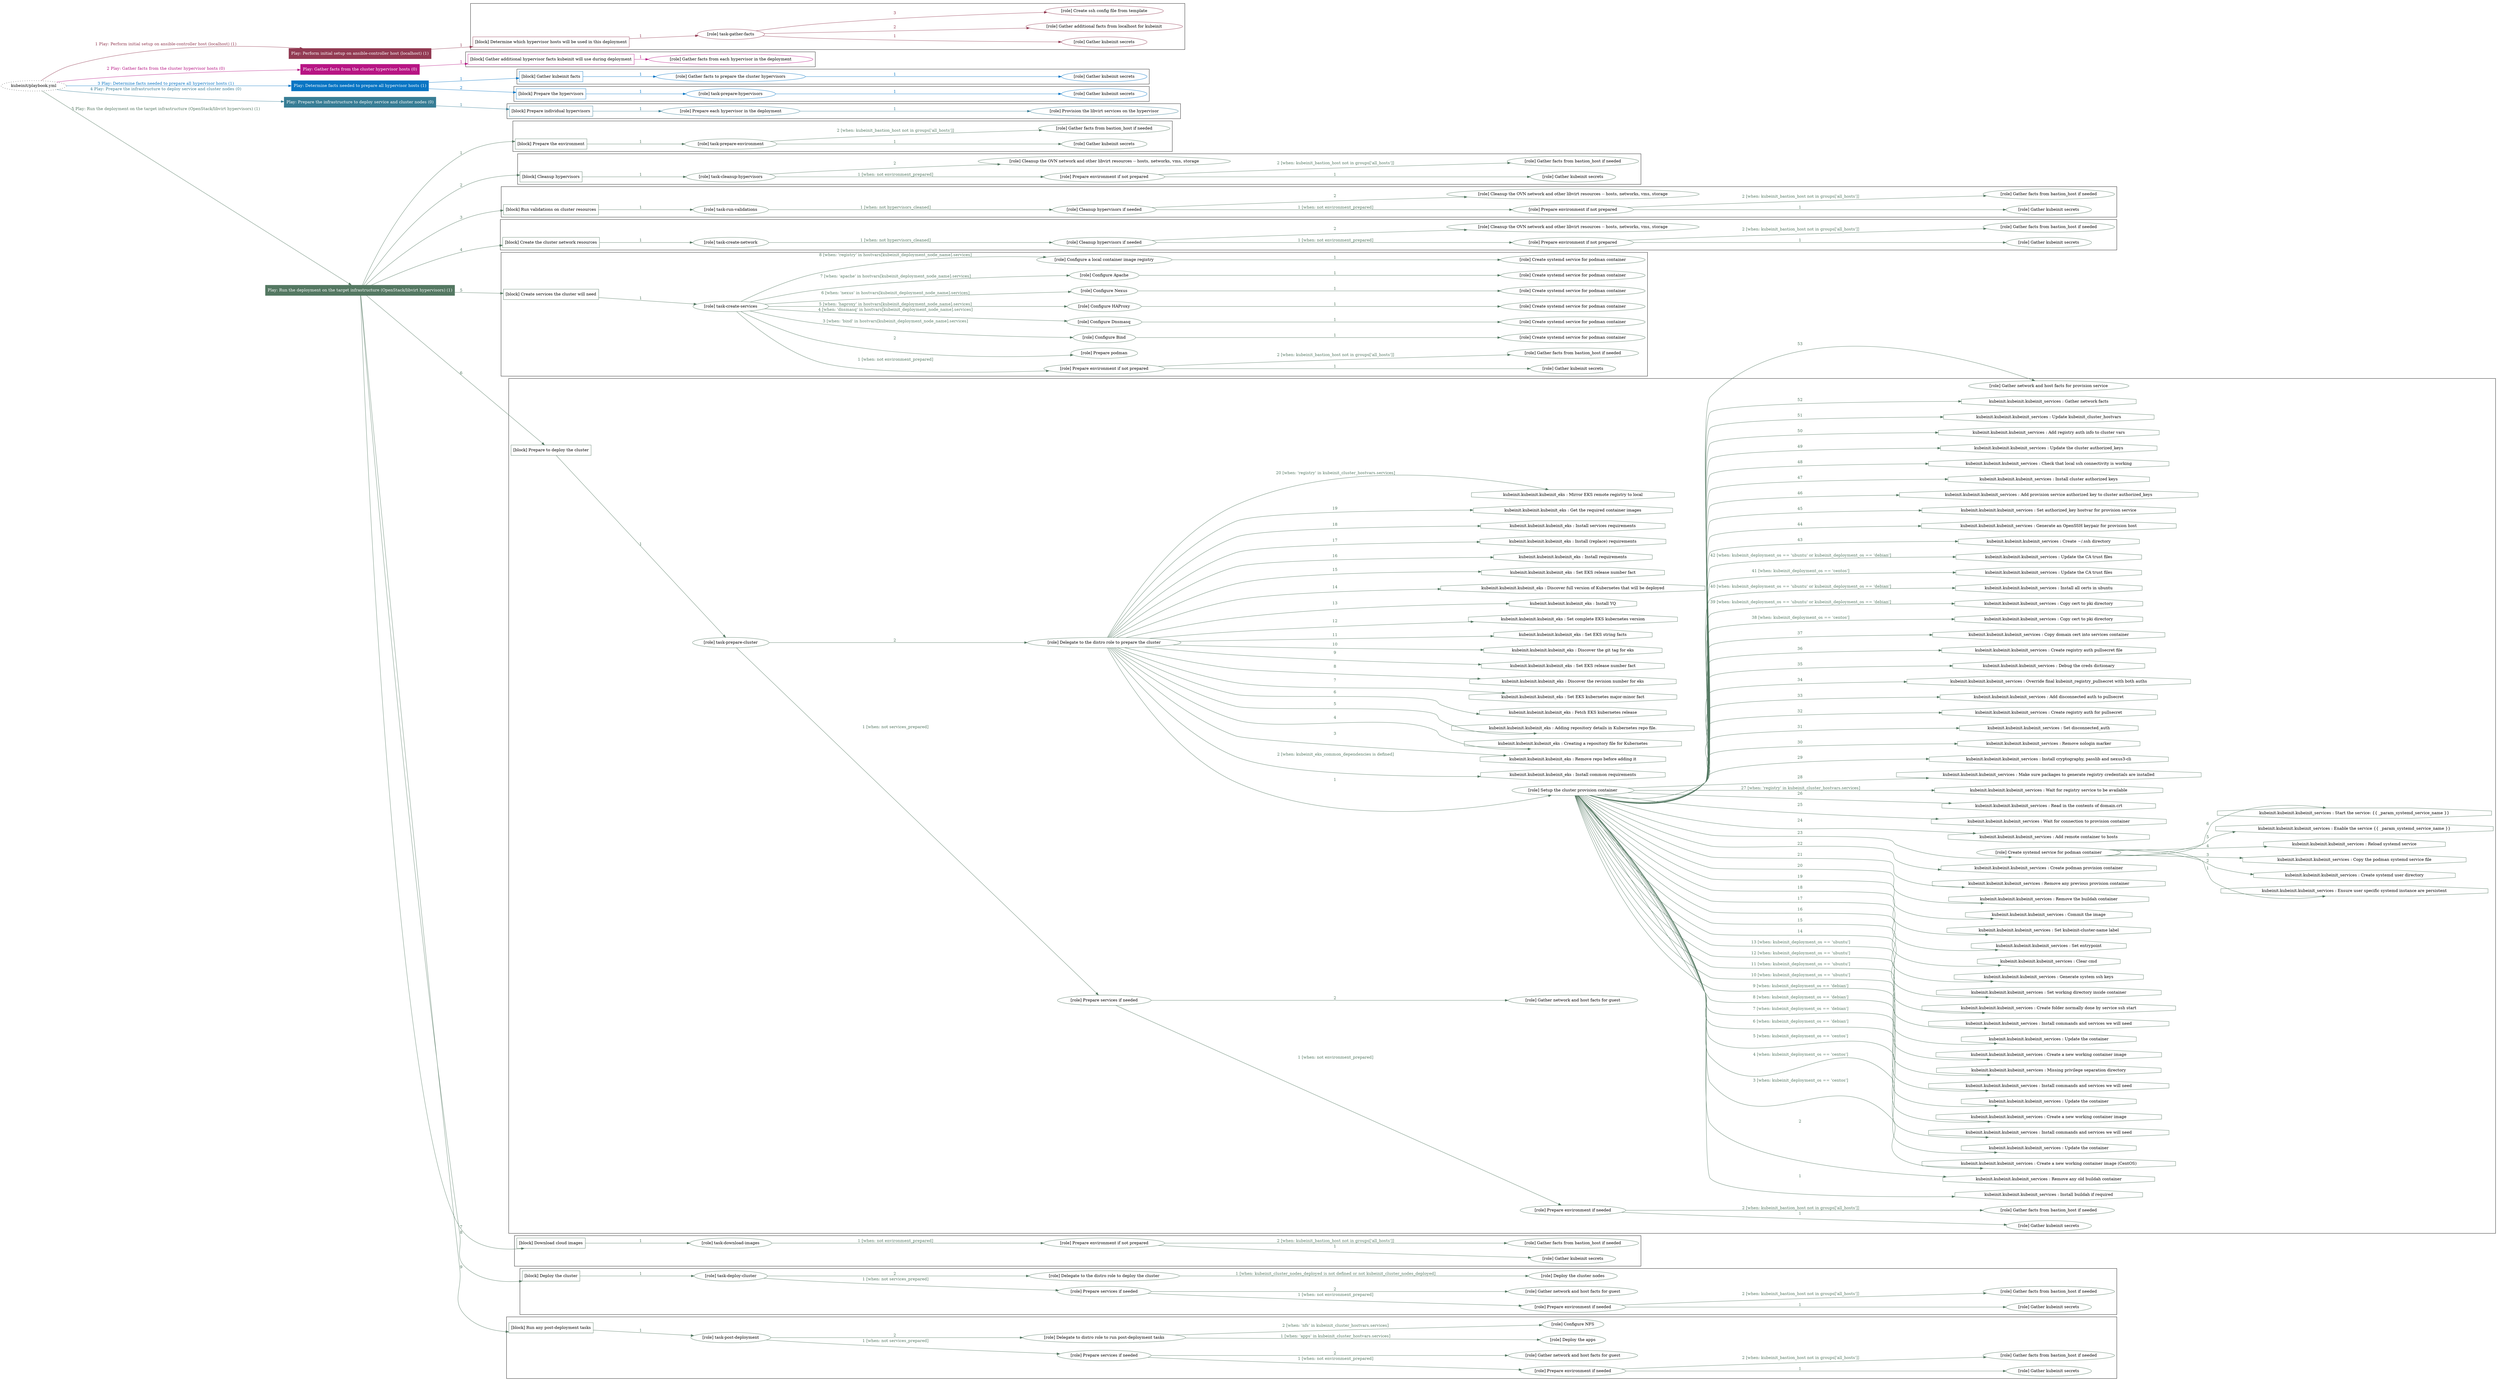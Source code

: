 digraph {
	graph [concentrate=true ordering=in rankdir=LR ratio=fill]
	edge [esep=5 sep=10]
	"kubeinit/playbook.yml" [URL="/home/runner/work/kubeinit/kubeinit/kubeinit/playbook.yml" id=playbook_3f5c77b5 style=dotted]
	"kubeinit/playbook.yml" -> play_296483c0 [label="1 Play: Perform initial setup on ansible-controller host (localhost) (1)" color="#923a52" fontcolor="#923a52" id=edge_play_296483c0 labeltooltip="1 Play: Perform initial setup on ansible-controller host (localhost) (1)" tooltip="1 Play: Perform initial setup on ansible-controller host (localhost) (1)"]
	subgraph "Play: Perform initial setup on ansible-controller host (localhost) (1)" {
		play_296483c0 [label="Play: Perform initial setup on ansible-controller host (localhost) (1)" URL="/home/runner/work/kubeinit/kubeinit/kubeinit/playbook.yml" color="#923a52" fontcolor="#ffffff" id=play_296483c0 shape=box style=filled tooltip=localhost]
		play_296483c0 -> block_8c21b5ee [label=1 color="#923a52" fontcolor="#923a52" id=edge_block_8c21b5ee labeltooltip=1 tooltip=1]
		subgraph cluster_block_8c21b5ee {
			block_8c21b5ee [label="[block] Determine which hypervisor hosts will be used in this deployment" URL="/home/runner/work/kubeinit/kubeinit/kubeinit/playbook.yml" color="#923a52" id=block_8c21b5ee labeltooltip="Determine which hypervisor hosts will be used in this deployment" shape=box tooltip="Determine which hypervisor hosts will be used in this deployment"]
			block_8c21b5ee -> role_c6f3e6e4 [label="1 " color="#923a52" fontcolor="#923a52" id=edge_role_c6f3e6e4 labeltooltip="1 " tooltip="1 "]
			subgraph "task-gather-facts" {
				role_c6f3e6e4 [label="[role] task-gather-facts" URL="/home/runner/work/kubeinit/kubeinit/kubeinit/playbook.yml" color="#923a52" id=role_c6f3e6e4 tooltip="task-gather-facts"]
				role_c6f3e6e4 -> role_c40960c0 [label="1 " color="#923a52" fontcolor="#923a52" id=edge_role_c40960c0 labeltooltip="1 " tooltip="1 "]
				subgraph "Gather kubeinit secrets" {
					role_c40960c0 [label="[role] Gather kubeinit secrets" URL="/home/runner/.ansible/collections/ansible_collections/kubeinit/kubeinit/roles/kubeinit_prepare/tasks/build_hypervisors_group.yml" color="#923a52" id=role_c40960c0 tooltip="Gather kubeinit secrets"]
				}
				role_c6f3e6e4 -> role_1755d921 [label="2 " color="#923a52" fontcolor="#923a52" id=edge_role_1755d921 labeltooltip="2 " tooltip="2 "]
				subgraph "Gather additional facts from localhost for kubeinit" {
					role_1755d921 [label="[role] Gather additional facts from localhost for kubeinit" URL="/home/runner/.ansible/collections/ansible_collections/kubeinit/kubeinit/roles/kubeinit_prepare/tasks/build_hypervisors_group.yml" color="#923a52" id=role_1755d921 tooltip="Gather additional facts from localhost for kubeinit"]
				}
				role_c6f3e6e4 -> role_3691b872 [label="3 " color="#923a52" fontcolor="#923a52" id=edge_role_3691b872 labeltooltip="3 " tooltip="3 "]
				subgraph "Create ssh config file from template" {
					role_3691b872 [label="[role] Create ssh config file from template" URL="/home/runner/.ansible/collections/ansible_collections/kubeinit/kubeinit/roles/kubeinit_prepare/tasks/build_hypervisors_group.yml" color="#923a52" id=role_3691b872 tooltip="Create ssh config file from template"]
				}
			}
		}
	}
	"kubeinit/playbook.yml" -> play_9fff51c2 [label="2 Play: Gather facts from the cluster hypervisor hosts (0)" color="#b71584" fontcolor="#b71584" id=edge_play_9fff51c2 labeltooltip="2 Play: Gather facts from the cluster hypervisor hosts (0)" tooltip="2 Play: Gather facts from the cluster hypervisor hosts (0)"]
	subgraph "Play: Gather facts from the cluster hypervisor hosts (0)" {
		play_9fff51c2 [label="Play: Gather facts from the cluster hypervisor hosts (0)" URL="/home/runner/work/kubeinit/kubeinit/kubeinit/playbook.yml" color="#b71584" fontcolor="#ffffff" id=play_9fff51c2 shape=box style=filled tooltip="Play: Gather facts from the cluster hypervisor hosts (0)"]
		play_9fff51c2 -> block_3e1f547d [label=1 color="#b71584" fontcolor="#b71584" id=edge_block_3e1f547d labeltooltip=1 tooltip=1]
		subgraph cluster_block_3e1f547d {
			block_3e1f547d [label="[block] Gather additional hypervisor facts kubeinit will use during deployment" URL="/home/runner/work/kubeinit/kubeinit/kubeinit/playbook.yml" color="#b71584" id=block_3e1f547d labeltooltip="Gather additional hypervisor facts kubeinit will use during deployment" shape=box tooltip="Gather additional hypervisor facts kubeinit will use during deployment"]
			block_3e1f547d -> role_8c01c758 [label="1 " color="#b71584" fontcolor="#b71584" id=edge_role_8c01c758 labeltooltip="1 " tooltip="1 "]
			subgraph "Gather facts from each hypervisor in the deployment" {
				role_8c01c758 [label="[role] Gather facts from each hypervisor in the deployment" URL="/home/runner/work/kubeinit/kubeinit/kubeinit/playbook.yml" color="#b71584" id=role_8c01c758 tooltip="Gather facts from each hypervisor in the deployment"]
			}
		}
	}
	"kubeinit/playbook.yml" -> play_47769569 [label="3 Play: Determine facts needed to prepare all hypervisor hosts (1)" color="#0875c4" fontcolor="#0875c4" id=edge_play_47769569 labeltooltip="3 Play: Determine facts needed to prepare all hypervisor hosts (1)" tooltip="3 Play: Determine facts needed to prepare all hypervisor hosts (1)"]
	subgraph "Play: Determine facts needed to prepare all hypervisor hosts (1)" {
		play_47769569 [label="Play: Determine facts needed to prepare all hypervisor hosts (1)" URL="/home/runner/work/kubeinit/kubeinit/kubeinit/playbook.yml" color="#0875c4" fontcolor="#ffffff" id=play_47769569 shape=box style=filled tooltip=localhost]
		play_47769569 -> block_ca5fb098 [label=1 color="#0875c4" fontcolor="#0875c4" id=edge_block_ca5fb098 labeltooltip=1 tooltip=1]
		subgraph cluster_block_ca5fb098 {
			block_ca5fb098 [label="[block] Gather kubeinit facts" URL="/home/runner/work/kubeinit/kubeinit/kubeinit/playbook.yml" color="#0875c4" id=block_ca5fb098 labeltooltip="Gather kubeinit facts" shape=box tooltip="Gather kubeinit facts"]
			block_ca5fb098 -> role_16164af5 [label="1 " color="#0875c4" fontcolor="#0875c4" id=edge_role_16164af5 labeltooltip="1 " tooltip="1 "]
			subgraph "Gather facts to prepare the cluster hypervisors" {
				role_16164af5 [label="[role] Gather facts to prepare the cluster hypervisors" URL="/home/runner/work/kubeinit/kubeinit/kubeinit/playbook.yml" color="#0875c4" id=role_16164af5 tooltip="Gather facts to prepare the cluster hypervisors"]
				role_16164af5 -> role_4ac85c4e [label="1 " color="#0875c4" fontcolor="#0875c4" id=edge_role_4ac85c4e labeltooltip="1 " tooltip="1 "]
				subgraph "Gather kubeinit secrets" {
					role_4ac85c4e [label="[role] Gather kubeinit secrets" URL="/home/runner/.ansible/collections/ansible_collections/kubeinit/kubeinit/roles/kubeinit_prepare/tasks/gather_kubeinit_facts.yml" color="#0875c4" id=role_4ac85c4e tooltip="Gather kubeinit secrets"]
				}
			}
		}
		play_47769569 -> block_b9a2d3c7 [label=2 color="#0875c4" fontcolor="#0875c4" id=edge_block_b9a2d3c7 labeltooltip=2 tooltip=2]
		subgraph cluster_block_b9a2d3c7 {
			block_b9a2d3c7 [label="[block] Prepare the hypervisors" URL="/home/runner/work/kubeinit/kubeinit/kubeinit/playbook.yml" color="#0875c4" id=block_b9a2d3c7 labeltooltip="Prepare the hypervisors" shape=box tooltip="Prepare the hypervisors"]
			block_b9a2d3c7 -> role_59eadeaf [label="1 " color="#0875c4" fontcolor="#0875c4" id=edge_role_59eadeaf labeltooltip="1 " tooltip="1 "]
			subgraph "task-prepare-hypervisors" {
				role_59eadeaf [label="[role] task-prepare-hypervisors" URL="/home/runner/work/kubeinit/kubeinit/kubeinit/playbook.yml" color="#0875c4" id=role_59eadeaf tooltip="task-prepare-hypervisors"]
				role_59eadeaf -> role_decdf988 [label="1 " color="#0875c4" fontcolor="#0875c4" id=edge_role_decdf988 labeltooltip="1 " tooltip="1 "]
				subgraph "Gather kubeinit secrets" {
					role_decdf988 [label="[role] Gather kubeinit secrets" URL="/home/runner/.ansible/collections/ansible_collections/kubeinit/kubeinit/roles/kubeinit_prepare/tasks/gather_kubeinit_facts.yml" color="#0875c4" id=role_decdf988 tooltip="Gather kubeinit secrets"]
				}
			}
		}
	}
	"kubeinit/playbook.yml" -> play_b9c26ba8 [label="4 Play: Prepare the infrastructure to deploy service and cluster nodes (0)" color="#377d95" fontcolor="#377d95" id=edge_play_b9c26ba8 labeltooltip="4 Play: Prepare the infrastructure to deploy service and cluster nodes (0)" tooltip="4 Play: Prepare the infrastructure to deploy service and cluster nodes (0)"]
	subgraph "Play: Prepare the infrastructure to deploy service and cluster nodes (0)" {
		play_b9c26ba8 [label="Play: Prepare the infrastructure to deploy service and cluster nodes (0)" URL="/home/runner/work/kubeinit/kubeinit/kubeinit/playbook.yml" color="#377d95" fontcolor="#ffffff" id=play_b9c26ba8 shape=box style=filled tooltip="Play: Prepare the infrastructure to deploy service and cluster nodes (0)"]
		play_b9c26ba8 -> block_ab35a023 [label=1 color="#377d95" fontcolor="#377d95" id=edge_block_ab35a023 labeltooltip=1 tooltip=1]
		subgraph cluster_block_ab35a023 {
			block_ab35a023 [label="[block] Prepare individual hypervisors" URL="/home/runner/work/kubeinit/kubeinit/kubeinit/playbook.yml" color="#377d95" id=block_ab35a023 labeltooltip="Prepare individual hypervisors" shape=box tooltip="Prepare individual hypervisors"]
			block_ab35a023 -> role_ed6f08c2 [label="1 " color="#377d95" fontcolor="#377d95" id=edge_role_ed6f08c2 labeltooltip="1 " tooltip="1 "]
			subgraph "Prepare each hypervisor in the deployment" {
				role_ed6f08c2 [label="[role] Prepare each hypervisor in the deployment" URL="/home/runner/work/kubeinit/kubeinit/kubeinit/playbook.yml" color="#377d95" id=role_ed6f08c2 tooltip="Prepare each hypervisor in the deployment"]
				role_ed6f08c2 -> role_9841b622 [label="1 " color="#377d95" fontcolor="#377d95" id=edge_role_9841b622 labeltooltip="1 " tooltip="1 "]
				subgraph "Provision the libvirt services on the hypervisor" {
					role_9841b622 [label="[role] Provision the libvirt services on the hypervisor" URL="/home/runner/.ansible/collections/ansible_collections/kubeinit/kubeinit/roles/kubeinit_prepare/tasks/prepare_hypervisor.yml" color="#377d95" id=role_9841b622 tooltip="Provision the libvirt services on the hypervisor"]
				}
			}
		}
	}
	"kubeinit/playbook.yml" -> play_1da2799e [label="5 Play: Run the deployment on the target infrastructure (OpenStack/libvirt hypervisors) (1)" color="#547862" fontcolor="#547862" id=edge_play_1da2799e labeltooltip="5 Play: Run the deployment on the target infrastructure (OpenStack/libvirt hypervisors) (1)" tooltip="5 Play: Run the deployment on the target infrastructure (OpenStack/libvirt hypervisors) (1)"]
	subgraph "Play: Run the deployment on the target infrastructure (OpenStack/libvirt hypervisors) (1)" {
		play_1da2799e [label="Play: Run the deployment on the target infrastructure (OpenStack/libvirt hypervisors) (1)" URL="/home/runner/work/kubeinit/kubeinit/kubeinit/playbook.yml" color="#547862" fontcolor="#ffffff" id=play_1da2799e shape=box style=filled tooltip=localhost]
		play_1da2799e -> block_9d8cd9a5 [label=1 color="#547862" fontcolor="#547862" id=edge_block_9d8cd9a5 labeltooltip=1 tooltip=1]
		subgraph cluster_block_9d8cd9a5 {
			block_9d8cd9a5 [label="[block] Prepare the environment" URL="/home/runner/work/kubeinit/kubeinit/kubeinit/playbook.yml" color="#547862" id=block_9d8cd9a5 labeltooltip="Prepare the environment" shape=box tooltip="Prepare the environment"]
			block_9d8cd9a5 -> role_c6e29727 [label="1 " color="#547862" fontcolor="#547862" id=edge_role_c6e29727 labeltooltip="1 " tooltip="1 "]
			subgraph "task-prepare-environment" {
				role_c6e29727 [label="[role] task-prepare-environment" URL="/home/runner/work/kubeinit/kubeinit/kubeinit/playbook.yml" color="#547862" id=role_c6e29727 tooltip="task-prepare-environment"]
				role_c6e29727 -> role_5d81207a [label="1 " color="#547862" fontcolor="#547862" id=edge_role_5d81207a labeltooltip="1 " tooltip="1 "]
				subgraph "Gather kubeinit secrets" {
					role_5d81207a [label="[role] Gather kubeinit secrets" URL="/home/runner/.ansible/collections/ansible_collections/kubeinit/kubeinit/roles/kubeinit_prepare/tasks/gather_kubeinit_facts.yml" color="#547862" id=role_5d81207a tooltip="Gather kubeinit secrets"]
				}
				role_c6e29727 -> role_bd44ec71 [label="2 [when: kubeinit_bastion_host not in groups['all_hosts']]" color="#547862" fontcolor="#547862" id=edge_role_bd44ec71 labeltooltip="2 [when: kubeinit_bastion_host not in groups['all_hosts']]" tooltip="2 [when: kubeinit_bastion_host not in groups['all_hosts']]"]
				subgraph "Gather facts from bastion_host if needed" {
					role_bd44ec71 [label="[role] Gather facts from bastion_host if needed" URL="/home/runner/.ansible/collections/ansible_collections/kubeinit/kubeinit/roles/kubeinit_prepare/tasks/main.yml" color="#547862" id=role_bd44ec71 tooltip="Gather facts from bastion_host if needed"]
				}
			}
		}
		play_1da2799e -> block_29782019 [label=2 color="#547862" fontcolor="#547862" id=edge_block_29782019 labeltooltip=2 tooltip=2]
		subgraph cluster_block_29782019 {
			block_29782019 [label="[block] Cleanup hypervisors" URL="/home/runner/work/kubeinit/kubeinit/kubeinit/playbook.yml" color="#547862" id=block_29782019 labeltooltip="Cleanup hypervisors" shape=box tooltip="Cleanup hypervisors"]
			block_29782019 -> role_d329f6b3 [label="1 " color="#547862" fontcolor="#547862" id=edge_role_d329f6b3 labeltooltip="1 " tooltip="1 "]
			subgraph "task-cleanup-hypervisors" {
				role_d329f6b3 [label="[role] task-cleanup-hypervisors" URL="/home/runner/work/kubeinit/kubeinit/kubeinit/playbook.yml" color="#547862" id=role_d329f6b3 tooltip="task-cleanup-hypervisors"]
				role_d329f6b3 -> role_b33a5056 [label="1 [when: not environment_prepared]" color="#547862" fontcolor="#547862" id=edge_role_b33a5056 labeltooltip="1 [when: not environment_prepared]" tooltip="1 [when: not environment_prepared]"]
				subgraph "Prepare environment if not prepared" {
					role_b33a5056 [label="[role] Prepare environment if not prepared" URL="/home/runner/.ansible/collections/ansible_collections/kubeinit/kubeinit/roles/kubeinit_libvirt/tasks/cleanup_hypervisors.yml" color="#547862" id=role_b33a5056 tooltip="Prepare environment if not prepared"]
					role_b33a5056 -> role_d3a96b12 [label="1 " color="#547862" fontcolor="#547862" id=edge_role_d3a96b12 labeltooltip="1 " tooltip="1 "]
					subgraph "Gather kubeinit secrets" {
						role_d3a96b12 [label="[role] Gather kubeinit secrets" URL="/home/runner/.ansible/collections/ansible_collections/kubeinit/kubeinit/roles/kubeinit_prepare/tasks/gather_kubeinit_facts.yml" color="#547862" id=role_d3a96b12 tooltip="Gather kubeinit secrets"]
					}
					role_b33a5056 -> role_e1f57575 [label="2 [when: kubeinit_bastion_host not in groups['all_hosts']]" color="#547862" fontcolor="#547862" id=edge_role_e1f57575 labeltooltip="2 [when: kubeinit_bastion_host not in groups['all_hosts']]" tooltip="2 [when: kubeinit_bastion_host not in groups['all_hosts']]"]
					subgraph "Gather facts from bastion_host if needed" {
						role_e1f57575 [label="[role] Gather facts from bastion_host if needed" URL="/home/runner/.ansible/collections/ansible_collections/kubeinit/kubeinit/roles/kubeinit_prepare/tasks/main.yml" color="#547862" id=role_e1f57575 tooltip="Gather facts from bastion_host if needed"]
					}
				}
				role_d329f6b3 -> role_e5b39bbb [label="2 " color="#547862" fontcolor="#547862" id=edge_role_e5b39bbb labeltooltip="2 " tooltip="2 "]
				subgraph "Cleanup the OVN network and other libvirt resources -- hosts, networks, vms, storage" {
					role_e5b39bbb [label="[role] Cleanup the OVN network and other libvirt resources -- hosts, networks, vms, storage" URL="/home/runner/.ansible/collections/ansible_collections/kubeinit/kubeinit/roles/kubeinit_libvirt/tasks/cleanup_hypervisors.yml" color="#547862" id=role_e5b39bbb tooltip="Cleanup the OVN network and other libvirt resources -- hosts, networks, vms, storage"]
				}
			}
		}
		play_1da2799e -> block_26008ea7 [label=3 color="#547862" fontcolor="#547862" id=edge_block_26008ea7 labeltooltip=3 tooltip=3]
		subgraph cluster_block_26008ea7 {
			block_26008ea7 [label="[block] Run validations on cluster resources" URL="/home/runner/work/kubeinit/kubeinit/kubeinit/playbook.yml" color="#547862" id=block_26008ea7 labeltooltip="Run validations on cluster resources" shape=box tooltip="Run validations on cluster resources"]
			block_26008ea7 -> role_4868e7a2 [label="1 " color="#547862" fontcolor="#547862" id=edge_role_4868e7a2 labeltooltip="1 " tooltip="1 "]
			subgraph "task-run-validations" {
				role_4868e7a2 [label="[role] task-run-validations" URL="/home/runner/work/kubeinit/kubeinit/kubeinit/playbook.yml" color="#547862" id=role_4868e7a2 tooltip="task-run-validations"]
				role_4868e7a2 -> role_16765b7a [label="1 [when: not hypervisors_cleaned]" color="#547862" fontcolor="#547862" id=edge_role_16765b7a labeltooltip="1 [when: not hypervisors_cleaned]" tooltip="1 [when: not hypervisors_cleaned]"]
				subgraph "Cleanup hypervisors if needed" {
					role_16765b7a [label="[role] Cleanup hypervisors if needed" URL="/home/runner/.ansible/collections/ansible_collections/kubeinit/kubeinit/roles/kubeinit_validations/tasks/main.yml" color="#547862" id=role_16765b7a tooltip="Cleanup hypervisors if needed"]
					role_16765b7a -> role_8a2445aa [label="1 [when: not environment_prepared]" color="#547862" fontcolor="#547862" id=edge_role_8a2445aa labeltooltip="1 [when: not environment_prepared]" tooltip="1 [when: not environment_prepared]"]
					subgraph "Prepare environment if not prepared" {
						role_8a2445aa [label="[role] Prepare environment if not prepared" URL="/home/runner/.ansible/collections/ansible_collections/kubeinit/kubeinit/roles/kubeinit_libvirt/tasks/cleanup_hypervisors.yml" color="#547862" id=role_8a2445aa tooltip="Prepare environment if not prepared"]
						role_8a2445aa -> role_cc0391c5 [label="1 " color="#547862" fontcolor="#547862" id=edge_role_cc0391c5 labeltooltip="1 " tooltip="1 "]
						subgraph "Gather kubeinit secrets" {
							role_cc0391c5 [label="[role] Gather kubeinit secrets" URL="/home/runner/.ansible/collections/ansible_collections/kubeinit/kubeinit/roles/kubeinit_prepare/tasks/gather_kubeinit_facts.yml" color="#547862" id=role_cc0391c5 tooltip="Gather kubeinit secrets"]
						}
						role_8a2445aa -> role_5ca07051 [label="2 [when: kubeinit_bastion_host not in groups['all_hosts']]" color="#547862" fontcolor="#547862" id=edge_role_5ca07051 labeltooltip="2 [when: kubeinit_bastion_host not in groups['all_hosts']]" tooltip="2 [when: kubeinit_bastion_host not in groups['all_hosts']]"]
						subgraph "Gather facts from bastion_host if needed" {
							role_5ca07051 [label="[role] Gather facts from bastion_host if needed" URL="/home/runner/.ansible/collections/ansible_collections/kubeinit/kubeinit/roles/kubeinit_prepare/tasks/main.yml" color="#547862" id=role_5ca07051 tooltip="Gather facts from bastion_host if needed"]
						}
					}
					role_16765b7a -> role_3c091954 [label="2 " color="#547862" fontcolor="#547862" id=edge_role_3c091954 labeltooltip="2 " tooltip="2 "]
					subgraph "Cleanup the OVN network and other libvirt resources -- hosts, networks, vms, storage" {
						role_3c091954 [label="[role] Cleanup the OVN network and other libvirt resources -- hosts, networks, vms, storage" URL="/home/runner/.ansible/collections/ansible_collections/kubeinit/kubeinit/roles/kubeinit_libvirt/tasks/cleanup_hypervisors.yml" color="#547862" id=role_3c091954 tooltip="Cleanup the OVN network and other libvirt resources -- hosts, networks, vms, storage"]
					}
				}
			}
		}
		play_1da2799e -> block_89a2d5e4 [label=4 color="#547862" fontcolor="#547862" id=edge_block_89a2d5e4 labeltooltip=4 tooltip=4]
		subgraph cluster_block_89a2d5e4 {
			block_89a2d5e4 [label="[block] Create the cluster network resources" URL="/home/runner/work/kubeinit/kubeinit/kubeinit/playbook.yml" color="#547862" id=block_89a2d5e4 labeltooltip="Create the cluster network resources" shape=box tooltip="Create the cluster network resources"]
			block_89a2d5e4 -> role_acc37b54 [label="1 " color="#547862" fontcolor="#547862" id=edge_role_acc37b54 labeltooltip="1 " tooltip="1 "]
			subgraph "task-create-network" {
				role_acc37b54 [label="[role] task-create-network" URL="/home/runner/work/kubeinit/kubeinit/kubeinit/playbook.yml" color="#547862" id=role_acc37b54 tooltip="task-create-network"]
				role_acc37b54 -> role_8b9e85f6 [label="1 [when: not hypervisors_cleaned]" color="#547862" fontcolor="#547862" id=edge_role_8b9e85f6 labeltooltip="1 [when: not hypervisors_cleaned]" tooltip="1 [when: not hypervisors_cleaned]"]
				subgraph "Cleanup hypervisors if needed" {
					role_8b9e85f6 [label="[role] Cleanup hypervisors if needed" URL="/home/runner/.ansible/collections/ansible_collections/kubeinit/kubeinit/roles/kubeinit_libvirt/tasks/create_network.yml" color="#547862" id=role_8b9e85f6 tooltip="Cleanup hypervisors if needed"]
					role_8b9e85f6 -> role_645d3a6b [label="1 [when: not environment_prepared]" color="#547862" fontcolor="#547862" id=edge_role_645d3a6b labeltooltip="1 [when: not environment_prepared]" tooltip="1 [when: not environment_prepared]"]
					subgraph "Prepare environment if not prepared" {
						role_645d3a6b [label="[role] Prepare environment if not prepared" URL="/home/runner/.ansible/collections/ansible_collections/kubeinit/kubeinit/roles/kubeinit_libvirt/tasks/cleanup_hypervisors.yml" color="#547862" id=role_645d3a6b tooltip="Prepare environment if not prepared"]
						role_645d3a6b -> role_6c9a0db8 [label="1 " color="#547862" fontcolor="#547862" id=edge_role_6c9a0db8 labeltooltip="1 " tooltip="1 "]
						subgraph "Gather kubeinit secrets" {
							role_6c9a0db8 [label="[role] Gather kubeinit secrets" URL="/home/runner/.ansible/collections/ansible_collections/kubeinit/kubeinit/roles/kubeinit_prepare/tasks/gather_kubeinit_facts.yml" color="#547862" id=role_6c9a0db8 tooltip="Gather kubeinit secrets"]
						}
						role_645d3a6b -> role_029dd10b [label="2 [when: kubeinit_bastion_host not in groups['all_hosts']]" color="#547862" fontcolor="#547862" id=edge_role_029dd10b labeltooltip="2 [when: kubeinit_bastion_host not in groups['all_hosts']]" tooltip="2 [when: kubeinit_bastion_host not in groups['all_hosts']]"]
						subgraph "Gather facts from bastion_host if needed" {
							role_029dd10b [label="[role] Gather facts from bastion_host if needed" URL="/home/runner/.ansible/collections/ansible_collections/kubeinit/kubeinit/roles/kubeinit_prepare/tasks/main.yml" color="#547862" id=role_029dd10b tooltip="Gather facts from bastion_host if needed"]
						}
					}
					role_8b9e85f6 -> role_1a009107 [label="2 " color="#547862" fontcolor="#547862" id=edge_role_1a009107 labeltooltip="2 " tooltip="2 "]
					subgraph "Cleanup the OVN network and other libvirt resources -- hosts, networks, vms, storage" {
						role_1a009107 [label="[role] Cleanup the OVN network and other libvirt resources -- hosts, networks, vms, storage" URL="/home/runner/.ansible/collections/ansible_collections/kubeinit/kubeinit/roles/kubeinit_libvirt/tasks/cleanup_hypervisors.yml" color="#547862" id=role_1a009107 tooltip="Cleanup the OVN network and other libvirt resources -- hosts, networks, vms, storage"]
					}
				}
			}
		}
		play_1da2799e -> block_b424cd6e [label=5 color="#547862" fontcolor="#547862" id=edge_block_b424cd6e labeltooltip=5 tooltip=5]
		subgraph cluster_block_b424cd6e {
			block_b424cd6e [label="[block] Create services the cluster will need" URL="/home/runner/work/kubeinit/kubeinit/kubeinit/playbook.yml" color="#547862" id=block_b424cd6e labeltooltip="Create services the cluster will need" shape=box tooltip="Create services the cluster will need"]
			block_b424cd6e -> role_18cd6940 [label="1 " color="#547862" fontcolor="#547862" id=edge_role_18cd6940 labeltooltip="1 " tooltip="1 "]
			subgraph "task-create-services" {
				role_18cd6940 [label="[role] task-create-services" URL="/home/runner/work/kubeinit/kubeinit/kubeinit/playbook.yml" color="#547862" id=role_18cd6940 tooltip="task-create-services"]
				role_18cd6940 -> role_0ffbf036 [label="1 [when: not environment_prepared]" color="#547862" fontcolor="#547862" id=edge_role_0ffbf036 labeltooltip="1 [when: not environment_prepared]" tooltip="1 [when: not environment_prepared]"]
				subgraph "Prepare environment if not prepared" {
					role_0ffbf036 [label="[role] Prepare environment if not prepared" URL="/home/runner/.ansible/collections/ansible_collections/kubeinit/kubeinit/roles/kubeinit_services/tasks/main.yml" color="#547862" id=role_0ffbf036 tooltip="Prepare environment if not prepared"]
					role_0ffbf036 -> role_877f8621 [label="1 " color="#547862" fontcolor="#547862" id=edge_role_877f8621 labeltooltip="1 " tooltip="1 "]
					subgraph "Gather kubeinit secrets" {
						role_877f8621 [label="[role] Gather kubeinit secrets" URL="/home/runner/.ansible/collections/ansible_collections/kubeinit/kubeinit/roles/kubeinit_prepare/tasks/gather_kubeinit_facts.yml" color="#547862" id=role_877f8621 tooltip="Gather kubeinit secrets"]
					}
					role_0ffbf036 -> role_a1b9c8bb [label="2 [when: kubeinit_bastion_host not in groups['all_hosts']]" color="#547862" fontcolor="#547862" id=edge_role_a1b9c8bb labeltooltip="2 [when: kubeinit_bastion_host not in groups['all_hosts']]" tooltip="2 [when: kubeinit_bastion_host not in groups['all_hosts']]"]
					subgraph "Gather facts from bastion_host if needed" {
						role_a1b9c8bb [label="[role] Gather facts from bastion_host if needed" URL="/home/runner/.ansible/collections/ansible_collections/kubeinit/kubeinit/roles/kubeinit_prepare/tasks/main.yml" color="#547862" id=role_a1b9c8bb tooltip="Gather facts from bastion_host if needed"]
					}
				}
				role_18cd6940 -> role_3c0466de [label="2 " color="#547862" fontcolor="#547862" id=edge_role_3c0466de labeltooltip="2 " tooltip="2 "]
				subgraph "Prepare podman" {
					role_3c0466de [label="[role] Prepare podman" URL="/home/runner/.ansible/collections/ansible_collections/kubeinit/kubeinit/roles/kubeinit_services/tasks/00_create_service_pod.yml" color="#547862" id=role_3c0466de tooltip="Prepare podman"]
				}
				role_18cd6940 -> role_02cbf3e0 [label="3 [when: 'bind' in hostvars[kubeinit_deployment_node_name].services]" color="#547862" fontcolor="#547862" id=edge_role_02cbf3e0 labeltooltip="3 [when: 'bind' in hostvars[kubeinit_deployment_node_name].services]" tooltip="3 [when: 'bind' in hostvars[kubeinit_deployment_node_name].services]"]
				subgraph "Configure Bind" {
					role_02cbf3e0 [label="[role] Configure Bind" URL="/home/runner/.ansible/collections/ansible_collections/kubeinit/kubeinit/roles/kubeinit_services/tasks/start_services_containers.yml" color="#547862" id=role_02cbf3e0 tooltip="Configure Bind"]
					role_02cbf3e0 -> role_cda78adf [label="1 " color="#547862" fontcolor="#547862" id=edge_role_cda78adf labeltooltip="1 " tooltip="1 "]
					subgraph "Create systemd service for podman container" {
						role_cda78adf [label="[role] Create systemd service for podman container" URL="/home/runner/.ansible/collections/ansible_collections/kubeinit/kubeinit/roles/kubeinit_bind/tasks/main.yml" color="#547862" id=role_cda78adf tooltip="Create systemd service for podman container"]
					}
				}
				role_18cd6940 -> role_869ebf19 [label="4 [when: 'dnsmasq' in hostvars[kubeinit_deployment_node_name].services]" color="#547862" fontcolor="#547862" id=edge_role_869ebf19 labeltooltip="4 [when: 'dnsmasq' in hostvars[kubeinit_deployment_node_name].services]" tooltip="4 [when: 'dnsmasq' in hostvars[kubeinit_deployment_node_name].services]"]
				subgraph "Configure Dnsmasq" {
					role_869ebf19 [label="[role] Configure Dnsmasq" URL="/home/runner/.ansible/collections/ansible_collections/kubeinit/kubeinit/roles/kubeinit_services/tasks/start_services_containers.yml" color="#547862" id=role_869ebf19 tooltip="Configure Dnsmasq"]
					role_869ebf19 -> role_e37cbc4d [label="1 " color="#547862" fontcolor="#547862" id=edge_role_e37cbc4d labeltooltip="1 " tooltip="1 "]
					subgraph "Create systemd service for podman container" {
						role_e37cbc4d [label="[role] Create systemd service for podman container" URL="/home/runner/.ansible/collections/ansible_collections/kubeinit/kubeinit/roles/kubeinit_dnsmasq/tasks/main.yml" color="#547862" id=role_e37cbc4d tooltip="Create systemd service for podman container"]
					}
				}
				role_18cd6940 -> role_944ded32 [label="5 [when: 'haproxy' in hostvars[kubeinit_deployment_node_name].services]" color="#547862" fontcolor="#547862" id=edge_role_944ded32 labeltooltip="5 [when: 'haproxy' in hostvars[kubeinit_deployment_node_name].services]" tooltip="5 [when: 'haproxy' in hostvars[kubeinit_deployment_node_name].services]"]
				subgraph "Configure HAProxy" {
					role_944ded32 [label="[role] Configure HAProxy" URL="/home/runner/.ansible/collections/ansible_collections/kubeinit/kubeinit/roles/kubeinit_services/tasks/start_services_containers.yml" color="#547862" id=role_944ded32 tooltip="Configure HAProxy"]
					role_944ded32 -> role_08b3d997 [label="1 " color="#547862" fontcolor="#547862" id=edge_role_08b3d997 labeltooltip="1 " tooltip="1 "]
					subgraph "Create systemd service for podman container" {
						role_08b3d997 [label="[role] Create systemd service for podman container" URL="/home/runner/.ansible/collections/ansible_collections/kubeinit/kubeinit/roles/kubeinit_haproxy/tasks/main.yml" color="#547862" id=role_08b3d997 tooltip="Create systemd service for podman container"]
					}
				}
				role_18cd6940 -> role_75ad6702 [label="6 [when: 'nexus' in hostvars[kubeinit_deployment_node_name].services]" color="#547862" fontcolor="#547862" id=edge_role_75ad6702 labeltooltip="6 [when: 'nexus' in hostvars[kubeinit_deployment_node_name].services]" tooltip="6 [when: 'nexus' in hostvars[kubeinit_deployment_node_name].services]"]
				subgraph "Configure Nexus" {
					role_75ad6702 [label="[role] Configure Nexus" URL="/home/runner/.ansible/collections/ansible_collections/kubeinit/kubeinit/roles/kubeinit_services/tasks/start_services_containers.yml" color="#547862" id=role_75ad6702 tooltip="Configure Nexus"]
					role_75ad6702 -> role_7caeadd1 [label="1 " color="#547862" fontcolor="#547862" id=edge_role_7caeadd1 labeltooltip="1 " tooltip="1 "]
					subgraph "Create systemd service for podman container" {
						role_7caeadd1 [label="[role] Create systemd service for podman container" URL="/home/runner/.ansible/collections/ansible_collections/kubeinit/kubeinit/roles/kubeinit_nexus/tasks/main.yml" color="#547862" id=role_7caeadd1 tooltip="Create systemd service for podman container"]
					}
				}
				role_18cd6940 -> role_88bb97cb [label="7 [when: 'apache' in hostvars[kubeinit_deployment_node_name].services]" color="#547862" fontcolor="#547862" id=edge_role_88bb97cb labeltooltip="7 [when: 'apache' in hostvars[kubeinit_deployment_node_name].services]" tooltip="7 [when: 'apache' in hostvars[kubeinit_deployment_node_name].services]"]
				subgraph "Configure Apache" {
					role_88bb97cb [label="[role] Configure Apache" URL="/home/runner/.ansible/collections/ansible_collections/kubeinit/kubeinit/roles/kubeinit_services/tasks/start_services_containers.yml" color="#547862" id=role_88bb97cb tooltip="Configure Apache"]
					role_88bb97cb -> role_dd4f5cff [label="1 " color="#547862" fontcolor="#547862" id=edge_role_dd4f5cff labeltooltip="1 " tooltip="1 "]
					subgraph "Create systemd service for podman container" {
						role_dd4f5cff [label="[role] Create systemd service for podman container" URL="/home/runner/.ansible/collections/ansible_collections/kubeinit/kubeinit/roles/kubeinit_apache/tasks/main.yml" color="#547862" id=role_dd4f5cff tooltip="Create systemd service for podman container"]
					}
				}
				role_18cd6940 -> role_34d74287 [label="8 [when: 'registry' in hostvars[kubeinit_deployment_node_name].services]" color="#547862" fontcolor="#547862" id=edge_role_34d74287 labeltooltip="8 [when: 'registry' in hostvars[kubeinit_deployment_node_name].services]" tooltip="8 [when: 'registry' in hostvars[kubeinit_deployment_node_name].services]"]
				subgraph "Configure a local container image registry" {
					role_34d74287 [label="[role] Configure a local container image registry" URL="/home/runner/.ansible/collections/ansible_collections/kubeinit/kubeinit/roles/kubeinit_services/tasks/start_services_containers.yml" color="#547862" id=role_34d74287 tooltip="Configure a local container image registry"]
					role_34d74287 -> role_bec7ff4e [label="1 " color="#547862" fontcolor="#547862" id=edge_role_bec7ff4e labeltooltip="1 " tooltip="1 "]
					subgraph "Create systemd service for podman container" {
						role_bec7ff4e [label="[role] Create systemd service for podman container" URL="/home/runner/.ansible/collections/ansible_collections/kubeinit/kubeinit/roles/kubeinit_registry/tasks/main.yml" color="#547862" id=role_bec7ff4e tooltip="Create systemd service for podman container"]
					}
				}
			}
		}
		play_1da2799e -> block_2e990727 [label=6 color="#547862" fontcolor="#547862" id=edge_block_2e990727 labeltooltip=6 tooltip=6]
		subgraph cluster_block_2e990727 {
			block_2e990727 [label="[block] Prepare to deploy the cluster" URL="/home/runner/work/kubeinit/kubeinit/kubeinit/playbook.yml" color="#547862" id=block_2e990727 labeltooltip="Prepare to deploy the cluster" shape=box tooltip="Prepare to deploy the cluster"]
			block_2e990727 -> role_b1137ac4 [label="1 " color="#547862" fontcolor="#547862" id=edge_role_b1137ac4 labeltooltip="1 " tooltip="1 "]
			subgraph "task-prepare-cluster" {
				role_b1137ac4 [label="[role] task-prepare-cluster" URL="/home/runner/work/kubeinit/kubeinit/kubeinit/playbook.yml" color="#547862" id=role_b1137ac4 tooltip="task-prepare-cluster"]
				role_b1137ac4 -> role_f6cbccde [label="1 [when: not services_prepared]" color="#547862" fontcolor="#547862" id=edge_role_f6cbccde labeltooltip="1 [when: not services_prepared]" tooltip="1 [when: not services_prepared]"]
				subgraph "Prepare services if needed" {
					role_f6cbccde [label="[role] Prepare services if needed" URL="/home/runner/.ansible/collections/ansible_collections/kubeinit/kubeinit/roles/kubeinit_prepare/tasks/prepare_cluster.yml" color="#547862" id=role_f6cbccde tooltip="Prepare services if needed"]
					role_f6cbccde -> role_619ab084 [label="1 [when: not environment_prepared]" color="#547862" fontcolor="#547862" id=edge_role_619ab084 labeltooltip="1 [when: not environment_prepared]" tooltip="1 [when: not environment_prepared]"]
					subgraph "Prepare environment if needed" {
						role_619ab084 [label="[role] Prepare environment if needed" URL="/home/runner/.ansible/collections/ansible_collections/kubeinit/kubeinit/roles/kubeinit_services/tasks/prepare_services.yml" color="#547862" id=role_619ab084 tooltip="Prepare environment if needed"]
						role_619ab084 -> role_790db35f [label="1 " color="#547862" fontcolor="#547862" id=edge_role_790db35f labeltooltip="1 " tooltip="1 "]
						subgraph "Gather kubeinit secrets" {
							role_790db35f [label="[role] Gather kubeinit secrets" URL="/home/runner/.ansible/collections/ansible_collections/kubeinit/kubeinit/roles/kubeinit_prepare/tasks/gather_kubeinit_facts.yml" color="#547862" id=role_790db35f tooltip="Gather kubeinit secrets"]
						}
						role_619ab084 -> role_7d9cb17f [label="2 [when: kubeinit_bastion_host not in groups['all_hosts']]" color="#547862" fontcolor="#547862" id=edge_role_7d9cb17f labeltooltip="2 [when: kubeinit_bastion_host not in groups['all_hosts']]" tooltip="2 [when: kubeinit_bastion_host not in groups['all_hosts']]"]
						subgraph "Gather facts from bastion_host if needed" {
							role_7d9cb17f [label="[role] Gather facts from bastion_host if needed" URL="/home/runner/.ansible/collections/ansible_collections/kubeinit/kubeinit/roles/kubeinit_prepare/tasks/main.yml" color="#547862" id=role_7d9cb17f tooltip="Gather facts from bastion_host if needed"]
						}
					}
					role_f6cbccde -> role_e3fc643d [label="2 " color="#547862" fontcolor="#547862" id=edge_role_e3fc643d labeltooltip="2 " tooltip="2 "]
					subgraph "Gather network and host facts for guest" {
						role_e3fc643d [label="[role] Gather network and host facts for guest" URL="/home/runner/.ansible/collections/ansible_collections/kubeinit/kubeinit/roles/kubeinit_services/tasks/prepare_services.yml" color="#547862" id=role_e3fc643d tooltip="Gather network and host facts for guest"]
					}
				}
				role_b1137ac4 -> role_3230ce50 [label="2 " color="#547862" fontcolor="#547862" id=edge_role_3230ce50 labeltooltip="2 " tooltip="2 "]
				subgraph "Delegate to the distro role to prepare the cluster" {
					role_3230ce50 [label="[role] Delegate to the distro role to prepare the cluster" URL="/home/runner/.ansible/collections/ansible_collections/kubeinit/kubeinit/roles/kubeinit_prepare/tasks/prepare_cluster.yml" color="#547862" id=role_3230ce50 tooltip="Delegate to the distro role to prepare the cluster"]
					role_3230ce50 -> role_64589af0 [label="1 " color="#547862" fontcolor="#547862" id=edge_role_64589af0 labeltooltip="1 " tooltip="1 "]
					subgraph "Setup the cluster provision container" {
						role_64589af0 [label="[role] Setup the cluster provision container" URL="/home/runner/.ansible/collections/ansible_collections/kubeinit/kubeinit/roles/kubeinit_eks/tasks/prepare_cluster.yml" color="#547862" id=role_64589af0 tooltip="Setup the cluster provision container"]
						task_ae86f7e7 [label="kubeinit.kubeinit.kubeinit_services : Install buildah if required" URL="/home/runner/.ansible/collections/ansible_collections/kubeinit/kubeinit/roles/kubeinit_services/tasks/create_provision_container.yml" color="#547862" id=task_ae86f7e7 shape=octagon tooltip="kubeinit.kubeinit.kubeinit_services : Install buildah if required"]
						role_64589af0 -> task_ae86f7e7 [label="1 " color="#547862" fontcolor="#547862" id=edge_task_ae86f7e7 labeltooltip="1 " tooltip="1 "]
						task_1af5eb4e [label="kubeinit.kubeinit.kubeinit_services : Remove any old buildah container" URL="/home/runner/.ansible/collections/ansible_collections/kubeinit/kubeinit/roles/kubeinit_services/tasks/create_provision_container.yml" color="#547862" id=task_1af5eb4e shape=octagon tooltip="kubeinit.kubeinit.kubeinit_services : Remove any old buildah container"]
						role_64589af0 -> task_1af5eb4e [label="2 " color="#547862" fontcolor="#547862" id=edge_task_1af5eb4e labeltooltip="2 " tooltip="2 "]
						task_d4849950 [label="kubeinit.kubeinit.kubeinit_services : Create a new working container image (CentOS)" URL="/home/runner/.ansible/collections/ansible_collections/kubeinit/kubeinit/roles/kubeinit_services/tasks/create_provision_container.yml" color="#547862" id=task_d4849950 shape=octagon tooltip="kubeinit.kubeinit.kubeinit_services : Create a new working container image (CentOS)"]
						role_64589af0 -> task_d4849950 [label="3 [when: kubeinit_deployment_os == 'centos']" color="#547862" fontcolor="#547862" id=edge_task_d4849950 labeltooltip="3 [when: kubeinit_deployment_os == 'centos']" tooltip="3 [when: kubeinit_deployment_os == 'centos']"]
						task_19bdb9e7 [label="kubeinit.kubeinit.kubeinit_services : Update the container" URL="/home/runner/.ansible/collections/ansible_collections/kubeinit/kubeinit/roles/kubeinit_services/tasks/create_provision_container.yml" color="#547862" id=task_19bdb9e7 shape=octagon tooltip="kubeinit.kubeinit.kubeinit_services : Update the container"]
						role_64589af0 -> task_19bdb9e7 [label="4 [when: kubeinit_deployment_os == 'centos']" color="#547862" fontcolor="#547862" id=edge_task_19bdb9e7 labeltooltip="4 [when: kubeinit_deployment_os == 'centos']" tooltip="4 [when: kubeinit_deployment_os == 'centos']"]
						task_3b83c6e7 [label="kubeinit.kubeinit.kubeinit_services : Install commands and services we will need" URL="/home/runner/.ansible/collections/ansible_collections/kubeinit/kubeinit/roles/kubeinit_services/tasks/create_provision_container.yml" color="#547862" id=task_3b83c6e7 shape=octagon tooltip="kubeinit.kubeinit.kubeinit_services : Install commands and services we will need"]
						role_64589af0 -> task_3b83c6e7 [label="5 [when: kubeinit_deployment_os == 'centos']" color="#547862" fontcolor="#547862" id=edge_task_3b83c6e7 labeltooltip="5 [when: kubeinit_deployment_os == 'centos']" tooltip="5 [when: kubeinit_deployment_os == 'centos']"]
						task_38f2bc26 [label="kubeinit.kubeinit.kubeinit_services : Create a new working container image" URL="/home/runner/.ansible/collections/ansible_collections/kubeinit/kubeinit/roles/kubeinit_services/tasks/create_provision_container.yml" color="#547862" id=task_38f2bc26 shape=octagon tooltip="kubeinit.kubeinit.kubeinit_services : Create a new working container image"]
						role_64589af0 -> task_38f2bc26 [label="6 [when: kubeinit_deployment_os == 'debian']" color="#547862" fontcolor="#547862" id=edge_task_38f2bc26 labeltooltip="6 [when: kubeinit_deployment_os == 'debian']" tooltip="6 [when: kubeinit_deployment_os == 'debian']"]
						task_3294fc12 [label="kubeinit.kubeinit.kubeinit_services : Update the container" URL="/home/runner/.ansible/collections/ansible_collections/kubeinit/kubeinit/roles/kubeinit_services/tasks/create_provision_container.yml" color="#547862" id=task_3294fc12 shape=octagon tooltip="kubeinit.kubeinit.kubeinit_services : Update the container"]
						role_64589af0 -> task_3294fc12 [label="7 [when: kubeinit_deployment_os == 'debian']" color="#547862" fontcolor="#547862" id=edge_task_3294fc12 labeltooltip="7 [when: kubeinit_deployment_os == 'debian']" tooltip="7 [when: kubeinit_deployment_os == 'debian']"]
						task_0842f8a0 [label="kubeinit.kubeinit.kubeinit_services : Install commands and services we will need" URL="/home/runner/.ansible/collections/ansible_collections/kubeinit/kubeinit/roles/kubeinit_services/tasks/create_provision_container.yml" color="#547862" id=task_0842f8a0 shape=octagon tooltip="kubeinit.kubeinit.kubeinit_services : Install commands and services we will need"]
						role_64589af0 -> task_0842f8a0 [label="8 [when: kubeinit_deployment_os == 'debian']" color="#547862" fontcolor="#547862" id=edge_task_0842f8a0 labeltooltip="8 [when: kubeinit_deployment_os == 'debian']" tooltip="8 [when: kubeinit_deployment_os == 'debian']"]
						task_c3450888 [label="kubeinit.kubeinit.kubeinit_services : Missing privilege separation directory" URL="/home/runner/.ansible/collections/ansible_collections/kubeinit/kubeinit/roles/kubeinit_services/tasks/create_provision_container.yml" color="#547862" id=task_c3450888 shape=octagon tooltip="kubeinit.kubeinit.kubeinit_services : Missing privilege separation directory"]
						role_64589af0 -> task_c3450888 [label="9 [when: kubeinit_deployment_os == 'debian']" color="#547862" fontcolor="#547862" id=edge_task_c3450888 labeltooltip="9 [when: kubeinit_deployment_os == 'debian']" tooltip="9 [when: kubeinit_deployment_os == 'debian']"]
						task_78bcdc44 [label="kubeinit.kubeinit.kubeinit_services : Create a new working container image" URL="/home/runner/.ansible/collections/ansible_collections/kubeinit/kubeinit/roles/kubeinit_services/tasks/create_provision_container.yml" color="#547862" id=task_78bcdc44 shape=octagon tooltip="kubeinit.kubeinit.kubeinit_services : Create a new working container image"]
						role_64589af0 -> task_78bcdc44 [label="10 [when: kubeinit_deployment_os == 'ubuntu']" color="#547862" fontcolor="#547862" id=edge_task_78bcdc44 labeltooltip="10 [when: kubeinit_deployment_os == 'ubuntu']" tooltip="10 [when: kubeinit_deployment_os == 'ubuntu']"]
						task_a694c9f7 [label="kubeinit.kubeinit.kubeinit_services : Update the container" URL="/home/runner/.ansible/collections/ansible_collections/kubeinit/kubeinit/roles/kubeinit_services/tasks/create_provision_container.yml" color="#547862" id=task_a694c9f7 shape=octagon tooltip="kubeinit.kubeinit.kubeinit_services : Update the container"]
						role_64589af0 -> task_a694c9f7 [label="11 [when: kubeinit_deployment_os == 'ubuntu']" color="#547862" fontcolor="#547862" id=edge_task_a694c9f7 labeltooltip="11 [when: kubeinit_deployment_os == 'ubuntu']" tooltip="11 [when: kubeinit_deployment_os == 'ubuntu']"]
						task_35b612c8 [label="kubeinit.kubeinit.kubeinit_services : Install commands and services we will need" URL="/home/runner/.ansible/collections/ansible_collections/kubeinit/kubeinit/roles/kubeinit_services/tasks/create_provision_container.yml" color="#547862" id=task_35b612c8 shape=octagon tooltip="kubeinit.kubeinit.kubeinit_services : Install commands and services we will need"]
						role_64589af0 -> task_35b612c8 [label="12 [when: kubeinit_deployment_os == 'ubuntu']" color="#547862" fontcolor="#547862" id=edge_task_35b612c8 labeltooltip="12 [when: kubeinit_deployment_os == 'ubuntu']" tooltip="12 [when: kubeinit_deployment_os == 'ubuntu']"]
						task_7b8583c5 [label="kubeinit.kubeinit.kubeinit_services : Create folder normally done by service ssh start" URL="/home/runner/.ansible/collections/ansible_collections/kubeinit/kubeinit/roles/kubeinit_services/tasks/create_provision_container.yml" color="#547862" id=task_7b8583c5 shape=octagon tooltip="kubeinit.kubeinit.kubeinit_services : Create folder normally done by service ssh start"]
						role_64589af0 -> task_7b8583c5 [label="13 [when: kubeinit_deployment_os == 'ubuntu']" color="#547862" fontcolor="#547862" id=edge_task_7b8583c5 labeltooltip="13 [when: kubeinit_deployment_os == 'ubuntu']" tooltip="13 [when: kubeinit_deployment_os == 'ubuntu']"]
						task_418e8b88 [label="kubeinit.kubeinit.kubeinit_services : Set working directory inside container" URL="/home/runner/.ansible/collections/ansible_collections/kubeinit/kubeinit/roles/kubeinit_services/tasks/create_provision_container.yml" color="#547862" id=task_418e8b88 shape=octagon tooltip="kubeinit.kubeinit.kubeinit_services : Set working directory inside container"]
						role_64589af0 -> task_418e8b88 [label="14 " color="#547862" fontcolor="#547862" id=edge_task_418e8b88 labeltooltip="14 " tooltip="14 "]
						task_7f13f06d [label="kubeinit.kubeinit.kubeinit_services : Generate system ssh keys" URL="/home/runner/.ansible/collections/ansible_collections/kubeinit/kubeinit/roles/kubeinit_services/tasks/create_provision_container.yml" color="#547862" id=task_7f13f06d shape=octagon tooltip="kubeinit.kubeinit.kubeinit_services : Generate system ssh keys"]
						role_64589af0 -> task_7f13f06d [label="15 " color="#547862" fontcolor="#547862" id=edge_task_7f13f06d labeltooltip="15 " tooltip="15 "]
						task_e6e1cd07 [label="kubeinit.kubeinit.kubeinit_services : Clear cmd" URL="/home/runner/.ansible/collections/ansible_collections/kubeinit/kubeinit/roles/kubeinit_services/tasks/create_provision_container.yml" color="#547862" id=task_e6e1cd07 shape=octagon tooltip="kubeinit.kubeinit.kubeinit_services : Clear cmd"]
						role_64589af0 -> task_e6e1cd07 [label="16 " color="#547862" fontcolor="#547862" id=edge_task_e6e1cd07 labeltooltip="16 " tooltip="16 "]
						task_036840fd [label="kubeinit.kubeinit.kubeinit_services : Set entrypoint" URL="/home/runner/.ansible/collections/ansible_collections/kubeinit/kubeinit/roles/kubeinit_services/tasks/create_provision_container.yml" color="#547862" id=task_036840fd shape=octagon tooltip="kubeinit.kubeinit.kubeinit_services : Set entrypoint"]
						role_64589af0 -> task_036840fd [label="17 " color="#547862" fontcolor="#547862" id=edge_task_036840fd labeltooltip="17 " tooltip="17 "]
						task_f09af0db [label="kubeinit.kubeinit.kubeinit_services : Set kubeinit-cluster-name label" URL="/home/runner/.ansible/collections/ansible_collections/kubeinit/kubeinit/roles/kubeinit_services/tasks/create_provision_container.yml" color="#547862" id=task_f09af0db shape=octagon tooltip="kubeinit.kubeinit.kubeinit_services : Set kubeinit-cluster-name label"]
						role_64589af0 -> task_f09af0db [label="18 " color="#547862" fontcolor="#547862" id=edge_task_f09af0db labeltooltip="18 " tooltip="18 "]
						task_906c9a43 [label="kubeinit.kubeinit.kubeinit_services : Commit the image" URL="/home/runner/.ansible/collections/ansible_collections/kubeinit/kubeinit/roles/kubeinit_services/tasks/create_provision_container.yml" color="#547862" id=task_906c9a43 shape=octagon tooltip="kubeinit.kubeinit.kubeinit_services : Commit the image"]
						role_64589af0 -> task_906c9a43 [label="19 " color="#547862" fontcolor="#547862" id=edge_task_906c9a43 labeltooltip="19 " tooltip="19 "]
						task_3f3f4967 [label="kubeinit.kubeinit.kubeinit_services : Remove the buildah container" URL="/home/runner/.ansible/collections/ansible_collections/kubeinit/kubeinit/roles/kubeinit_services/tasks/create_provision_container.yml" color="#547862" id=task_3f3f4967 shape=octagon tooltip="kubeinit.kubeinit.kubeinit_services : Remove the buildah container"]
						role_64589af0 -> task_3f3f4967 [label="20 " color="#547862" fontcolor="#547862" id=edge_task_3f3f4967 labeltooltip="20 " tooltip="20 "]
						task_1e088869 [label="kubeinit.kubeinit.kubeinit_services : Remove any previous provision container" URL="/home/runner/.ansible/collections/ansible_collections/kubeinit/kubeinit/roles/kubeinit_services/tasks/create_provision_container.yml" color="#547862" id=task_1e088869 shape=octagon tooltip="kubeinit.kubeinit.kubeinit_services : Remove any previous provision container"]
						role_64589af0 -> task_1e088869 [label="21 " color="#547862" fontcolor="#547862" id=edge_task_1e088869 labeltooltip="21 " tooltip="21 "]
						task_3ffb041d [label="kubeinit.kubeinit.kubeinit_services : Create podman provision container" URL="/home/runner/.ansible/collections/ansible_collections/kubeinit/kubeinit/roles/kubeinit_services/tasks/create_provision_container.yml" color="#547862" id=task_3ffb041d shape=octagon tooltip="kubeinit.kubeinit.kubeinit_services : Create podman provision container"]
						role_64589af0 -> task_3ffb041d [label="22 " color="#547862" fontcolor="#547862" id=edge_task_3ffb041d labeltooltip="22 " tooltip="22 "]
						role_64589af0 -> role_da60fc14 [label="23 " color="#547862" fontcolor="#547862" id=edge_role_da60fc14 labeltooltip="23 " tooltip="23 "]
						subgraph "Create systemd service for podman container" {
							role_da60fc14 [label="[role] Create systemd service for podman container" URL="/home/runner/.ansible/collections/ansible_collections/kubeinit/kubeinit/roles/kubeinit_services/tasks/create_provision_container.yml" color="#547862" id=role_da60fc14 tooltip="Create systemd service for podman container"]
							task_9ecb875f [label="kubeinit.kubeinit.kubeinit_services : Ensure user specific systemd instance are persistent" URL="/home/runner/.ansible/collections/ansible_collections/kubeinit/kubeinit/roles/kubeinit_services/tasks/create_managed_service.yml" color="#547862" id=task_9ecb875f shape=octagon tooltip="kubeinit.kubeinit.kubeinit_services : Ensure user specific systemd instance are persistent"]
							role_da60fc14 -> task_9ecb875f [label="1 " color="#547862" fontcolor="#547862" id=edge_task_9ecb875f labeltooltip="1 " tooltip="1 "]
							task_9efd2c82 [label="kubeinit.kubeinit.kubeinit_services : Create systemd user directory" URL="/home/runner/.ansible/collections/ansible_collections/kubeinit/kubeinit/roles/kubeinit_services/tasks/create_managed_service.yml" color="#547862" id=task_9efd2c82 shape=octagon tooltip="kubeinit.kubeinit.kubeinit_services : Create systemd user directory"]
							role_da60fc14 -> task_9efd2c82 [label="2 " color="#547862" fontcolor="#547862" id=edge_task_9efd2c82 labeltooltip="2 " tooltip="2 "]
							task_cd952d06 [label="kubeinit.kubeinit.kubeinit_services : Copy the podman systemd service file" URL="/home/runner/.ansible/collections/ansible_collections/kubeinit/kubeinit/roles/kubeinit_services/tasks/create_managed_service.yml" color="#547862" id=task_cd952d06 shape=octagon tooltip="kubeinit.kubeinit.kubeinit_services : Copy the podman systemd service file"]
							role_da60fc14 -> task_cd952d06 [label="3 " color="#547862" fontcolor="#547862" id=edge_task_cd952d06 labeltooltip="3 " tooltip="3 "]
							task_455b8147 [label="kubeinit.kubeinit.kubeinit_services : Reload systemd service" URL="/home/runner/.ansible/collections/ansible_collections/kubeinit/kubeinit/roles/kubeinit_services/tasks/create_managed_service.yml" color="#547862" id=task_455b8147 shape=octagon tooltip="kubeinit.kubeinit.kubeinit_services : Reload systemd service"]
							role_da60fc14 -> task_455b8147 [label="4 " color="#547862" fontcolor="#547862" id=edge_task_455b8147 labeltooltip="4 " tooltip="4 "]
							task_b1c07259 [label="kubeinit.kubeinit.kubeinit_services : Enable the service {{ _param_systemd_service_name }}" URL="/home/runner/.ansible/collections/ansible_collections/kubeinit/kubeinit/roles/kubeinit_services/tasks/create_managed_service.yml" color="#547862" id=task_b1c07259 shape=octagon tooltip="kubeinit.kubeinit.kubeinit_services : Enable the service {{ _param_systemd_service_name }}"]
							role_da60fc14 -> task_b1c07259 [label="5 " color="#547862" fontcolor="#547862" id=edge_task_b1c07259 labeltooltip="5 " tooltip="5 "]
							task_1b34a752 [label="kubeinit.kubeinit.kubeinit_services : Start the service: {{ _param_systemd_service_name }}" URL="/home/runner/.ansible/collections/ansible_collections/kubeinit/kubeinit/roles/kubeinit_services/tasks/create_managed_service.yml" color="#547862" id=task_1b34a752 shape=octagon tooltip="kubeinit.kubeinit.kubeinit_services : Start the service: {{ _param_systemd_service_name }}"]
							role_da60fc14 -> task_1b34a752 [label="6 " color="#547862" fontcolor="#547862" id=edge_task_1b34a752 labeltooltip="6 " tooltip="6 "]
						}
						task_450a06f2 [label="kubeinit.kubeinit.kubeinit_services : Add remote container to hosts" URL="/home/runner/.ansible/collections/ansible_collections/kubeinit/kubeinit/roles/kubeinit_services/tasks/create_provision_container.yml" color="#547862" id=task_450a06f2 shape=octagon tooltip="kubeinit.kubeinit.kubeinit_services : Add remote container to hosts"]
						role_64589af0 -> task_450a06f2 [label="24 " color="#547862" fontcolor="#547862" id=edge_task_450a06f2 labeltooltip="24 " tooltip="24 "]
						task_b16a89c3 [label="kubeinit.kubeinit.kubeinit_services : Wait for connection to provision container" URL="/home/runner/.ansible/collections/ansible_collections/kubeinit/kubeinit/roles/kubeinit_services/tasks/create_provision_container.yml" color="#547862" id=task_b16a89c3 shape=octagon tooltip="kubeinit.kubeinit.kubeinit_services : Wait for connection to provision container"]
						role_64589af0 -> task_b16a89c3 [label="25 " color="#547862" fontcolor="#547862" id=edge_task_b16a89c3 labeltooltip="25 " tooltip="25 "]
						task_8344e360 [label="kubeinit.kubeinit.kubeinit_services : Read in the contents of domain.crt" URL="/home/runner/.ansible/collections/ansible_collections/kubeinit/kubeinit/roles/kubeinit_services/tasks/create_provision_container.yml" color="#547862" id=task_8344e360 shape=octagon tooltip="kubeinit.kubeinit.kubeinit_services : Read in the contents of domain.crt"]
						role_64589af0 -> task_8344e360 [label="26 " color="#547862" fontcolor="#547862" id=edge_task_8344e360 labeltooltip="26 " tooltip="26 "]
						task_49f98c69 [label="kubeinit.kubeinit.kubeinit_services : Wait for registry service to be available" URL="/home/runner/.ansible/collections/ansible_collections/kubeinit/kubeinit/roles/kubeinit_services/tasks/create_provision_container.yml" color="#547862" id=task_49f98c69 shape=octagon tooltip="kubeinit.kubeinit.kubeinit_services : Wait for registry service to be available"]
						role_64589af0 -> task_49f98c69 [label="27 [when: 'registry' in kubeinit_cluster_hostvars.services]" color="#547862" fontcolor="#547862" id=edge_task_49f98c69 labeltooltip="27 [when: 'registry' in kubeinit_cluster_hostvars.services]" tooltip="27 [when: 'registry' in kubeinit_cluster_hostvars.services]"]
						task_0e73d01a [label="kubeinit.kubeinit.kubeinit_services : Make sure packages to generate registry credentials are installed" URL="/home/runner/.ansible/collections/ansible_collections/kubeinit/kubeinit/roles/kubeinit_services/tasks/create_provision_container.yml" color="#547862" id=task_0e73d01a shape=octagon tooltip="kubeinit.kubeinit.kubeinit_services : Make sure packages to generate registry credentials are installed"]
						role_64589af0 -> task_0e73d01a [label="28 " color="#547862" fontcolor="#547862" id=edge_task_0e73d01a labeltooltip="28 " tooltip="28 "]
						task_c1d33d14 [label="kubeinit.kubeinit.kubeinit_services : Install cryptography, passlib and nexus3-cli" URL="/home/runner/.ansible/collections/ansible_collections/kubeinit/kubeinit/roles/kubeinit_services/tasks/create_provision_container.yml" color="#547862" id=task_c1d33d14 shape=octagon tooltip="kubeinit.kubeinit.kubeinit_services : Install cryptography, passlib and nexus3-cli"]
						role_64589af0 -> task_c1d33d14 [label="29 " color="#547862" fontcolor="#547862" id=edge_task_c1d33d14 labeltooltip="29 " tooltip="29 "]
						task_2db5ef6a [label="kubeinit.kubeinit.kubeinit_services : Remove nologin marker" URL="/home/runner/.ansible/collections/ansible_collections/kubeinit/kubeinit/roles/kubeinit_services/tasks/create_provision_container.yml" color="#547862" id=task_2db5ef6a shape=octagon tooltip="kubeinit.kubeinit.kubeinit_services : Remove nologin marker"]
						role_64589af0 -> task_2db5ef6a [label="30 " color="#547862" fontcolor="#547862" id=edge_task_2db5ef6a labeltooltip="30 " tooltip="30 "]
						task_22bfac6d [label="kubeinit.kubeinit.kubeinit_services : Set disconnected_auth" URL="/home/runner/.ansible/collections/ansible_collections/kubeinit/kubeinit/roles/kubeinit_services/tasks/create_provision_container.yml" color="#547862" id=task_22bfac6d shape=octagon tooltip="kubeinit.kubeinit.kubeinit_services : Set disconnected_auth"]
						role_64589af0 -> task_22bfac6d [label="31 " color="#547862" fontcolor="#547862" id=edge_task_22bfac6d labeltooltip="31 " tooltip="31 "]
						task_063c0916 [label="kubeinit.kubeinit.kubeinit_services : Create registry auth for pullsecret" URL="/home/runner/.ansible/collections/ansible_collections/kubeinit/kubeinit/roles/kubeinit_services/tasks/create_provision_container.yml" color="#547862" id=task_063c0916 shape=octagon tooltip="kubeinit.kubeinit.kubeinit_services : Create registry auth for pullsecret"]
						role_64589af0 -> task_063c0916 [label="32 " color="#547862" fontcolor="#547862" id=edge_task_063c0916 labeltooltip="32 " tooltip="32 "]
						task_667a10d0 [label="kubeinit.kubeinit.kubeinit_services : Add disconnected auth to pullsecret" URL="/home/runner/.ansible/collections/ansible_collections/kubeinit/kubeinit/roles/kubeinit_services/tasks/create_provision_container.yml" color="#547862" id=task_667a10d0 shape=octagon tooltip="kubeinit.kubeinit.kubeinit_services : Add disconnected auth to pullsecret"]
						role_64589af0 -> task_667a10d0 [label="33 " color="#547862" fontcolor="#547862" id=edge_task_667a10d0 labeltooltip="33 " tooltip="33 "]
						task_3fb06055 [label="kubeinit.kubeinit.kubeinit_services : Override final kubeinit_registry_pullsecret with both auths" URL="/home/runner/.ansible/collections/ansible_collections/kubeinit/kubeinit/roles/kubeinit_services/tasks/create_provision_container.yml" color="#547862" id=task_3fb06055 shape=octagon tooltip="kubeinit.kubeinit.kubeinit_services : Override final kubeinit_registry_pullsecret with both auths"]
						role_64589af0 -> task_3fb06055 [label="34 " color="#547862" fontcolor="#547862" id=edge_task_3fb06055 labeltooltip="34 " tooltip="34 "]
						task_dd7c2f7c [label="kubeinit.kubeinit.kubeinit_services : Debug the creds dictionary" URL="/home/runner/.ansible/collections/ansible_collections/kubeinit/kubeinit/roles/kubeinit_services/tasks/create_provision_container.yml" color="#547862" id=task_dd7c2f7c shape=octagon tooltip="kubeinit.kubeinit.kubeinit_services : Debug the creds dictionary"]
						role_64589af0 -> task_dd7c2f7c [label="35 " color="#547862" fontcolor="#547862" id=edge_task_dd7c2f7c labeltooltip="35 " tooltip="35 "]
						task_93f0ca4b [label="kubeinit.kubeinit.kubeinit_services : Create registry auth pullsecret file" URL="/home/runner/.ansible/collections/ansible_collections/kubeinit/kubeinit/roles/kubeinit_services/tasks/create_provision_container.yml" color="#547862" id=task_93f0ca4b shape=octagon tooltip="kubeinit.kubeinit.kubeinit_services : Create registry auth pullsecret file"]
						role_64589af0 -> task_93f0ca4b [label="36 " color="#547862" fontcolor="#547862" id=edge_task_93f0ca4b labeltooltip="36 " tooltip="36 "]
						task_1c361221 [label="kubeinit.kubeinit.kubeinit_services : Copy domain cert into services container" URL="/home/runner/.ansible/collections/ansible_collections/kubeinit/kubeinit/roles/kubeinit_services/tasks/create_provision_container.yml" color="#547862" id=task_1c361221 shape=octagon tooltip="kubeinit.kubeinit.kubeinit_services : Copy domain cert into services container"]
						role_64589af0 -> task_1c361221 [label="37 " color="#547862" fontcolor="#547862" id=edge_task_1c361221 labeltooltip="37 " tooltip="37 "]
						task_93be7195 [label="kubeinit.kubeinit.kubeinit_services : Copy cert to pki directory" URL="/home/runner/.ansible/collections/ansible_collections/kubeinit/kubeinit/roles/kubeinit_services/tasks/create_provision_container.yml" color="#547862" id=task_93be7195 shape=octagon tooltip="kubeinit.kubeinit.kubeinit_services : Copy cert to pki directory"]
						role_64589af0 -> task_93be7195 [label="38 [when: kubeinit_deployment_os == 'centos']" color="#547862" fontcolor="#547862" id=edge_task_93be7195 labeltooltip="38 [when: kubeinit_deployment_os == 'centos']" tooltip="38 [when: kubeinit_deployment_os == 'centos']"]
						task_17589650 [label="kubeinit.kubeinit.kubeinit_services : Copy cert to pki directory" URL="/home/runner/.ansible/collections/ansible_collections/kubeinit/kubeinit/roles/kubeinit_services/tasks/create_provision_container.yml" color="#547862" id=task_17589650 shape=octagon tooltip="kubeinit.kubeinit.kubeinit_services : Copy cert to pki directory"]
						role_64589af0 -> task_17589650 [label="39 [when: kubeinit_deployment_os == 'ubuntu' or kubeinit_deployment_os == 'debian']" color="#547862" fontcolor="#547862" id=edge_task_17589650 labeltooltip="39 [when: kubeinit_deployment_os == 'ubuntu' or kubeinit_deployment_os == 'debian']" tooltip="39 [when: kubeinit_deployment_os == 'ubuntu' or kubeinit_deployment_os == 'debian']"]
						task_1e573ec2 [label="kubeinit.kubeinit.kubeinit_services : Install all certs in ubuntu" URL="/home/runner/.ansible/collections/ansible_collections/kubeinit/kubeinit/roles/kubeinit_services/tasks/create_provision_container.yml" color="#547862" id=task_1e573ec2 shape=octagon tooltip="kubeinit.kubeinit.kubeinit_services : Install all certs in ubuntu"]
						role_64589af0 -> task_1e573ec2 [label="40 [when: kubeinit_deployment_os == 'ubuntu' or kubeinit_deployment_os == 'debian']" color="#547862" fontcolor="#547862" id=edge_task_1e573ec2 labeltooltip="40 [when: kubeinit_deployment_os == 'ubuntu' or kubeinit_deployment_os == 'debian']" tooltip="40 [when: kubeinit_deployment_os == 'ubuntu' or kubeinit_deployment_os == 'debian']"]
						task_b1d416c2 [label="kubeinit.kubeinit.kubeinit_services : Update the CA trust files" URL="/home/runner/.ansible/collections/ansible_collections/kubeinit/kubeinit/roles/kubeinit_services/tasks/create_provision_container.yml" color="#547862" id=task_b1d416c2 shape=octagon tooltip="kubeinit.kubeinit.kubeinit_services : Update the CA trust files"]
						role_64589af0 -> task_b1d416c2 [label="41 [when: kubeinit_deployment_os == 'centos']" color="#547862" fontcolor="#547862" id=edge_task_b1d416c2 labeltooltip="41 [when: kubeinit_deployment_os == 'centos']" tooltip="41 [when: kubeinit_deployment_os == 'centos']"]
						task_bf2052bf [label="kubeinit.kubeinit.kubeinit_services : Update the CA trust files" URL="/home/runner/.ansible/collections/ansible_collections/kubeinit/kubeinit/roles/kubeinit_services/tasks/create_provision_container.yml" color="#547862" id=task_bf2052bf shape=octagon tooltip="kubeinit.kubeinit.kubeinit_services : Update the CA trust files"]
						role_64589af0 -> task_bf2052bf [label="42 [when: kubeinit_deployment_os == 'ubuntu' or kubeinit_deployment_os == 'debian']" color="#547862" fontcolor="#547862" id=edge_task_bf2052bf labeltooltip="42 [when: kubeinit_deployment_os == 'ubuntu' or kubeinit_deployment_os == 'debian']" tooltip="42 [when: kubeinit_deployment_os == 'ubuntu' or kubeinit_deployment_os == 'debian']"]
						task_5d54463a [label="kubeinit.kubeinit.kubeinit_services : Create ~/.ssh directory" URL="/home/runner/.ansible/collections/ansible_collections/kubeinit/kubeinit/roles/kubeinit_services/tasks/create_provision_container.yml" color="#547862" id=task_5d54463a shape=octagon tooltip="kubeinit.kubeinit.kubeinit_services : Create ~/.ssh directory"]
						role_64589af0 -> task_5d54463a [label="43 " color="#547862" fontcolor="#547862" id=edge_task_5d54463a labeltooltip="43 " tooltip="43 "]
						task_0a8557cb [label="kubeinit.kubeinit.kubeinit_services : Generate an OpenSSH keypair for provision host" URL="/home/runner/.ansible/collections/ansible_collections/kubeinit/kubeinit/roles/kubeinit_services/tasks/create_provision_container.yml" color="#547862" id=task_0a8557cb shape=octagon tooltip="kubeinit.kubeinit.kubeinit_services : Generate an OpenSSH keypair for provision host"]
						role_64589af0 -> task_0a8557cb [label="44 " color="#547862" fontcolor="#547862" id=edge_task_0a8557cb labeltooltip="44 " tooltip="44 "]
						task_c619ed40 [label="kubeinit.kubeinit.kubeinit_services : Set authorized_key hostvar for provision service" URL="/home/runner/.ansible/collections/ansible_collections/kubeinit/kubeinit/roles/kubeinit_services/tasks/create_provision_container.yml" color="#547862" id=task_c619ed40 shape=octagon tooltip="kubeinit.kubeinit.kubeinit_services : Set authorized_key hostvar for provision service"]
						role_64589af0 -> task_c619ed40 [label="45 " color="#547862" fontcolor="#547862" id=edge_task_c619ed40 labeltooltip="45 " tooltip="45 "]
						task_9f364c5a [label="kubeinit.kubeinit.kubeinit_services : Add provision service authorized key to cluster authorized_keys" URL="/home/runner/.ansible/collections/ansible_collections/kubeinit/kubeinit/roles/kubeinit_services/tasks/create_provision_container.yml" color="#547862" id=task_9f364c5a shape=octagon tooltip="kubeinit.kubeinit.kubeinit_services : Add provision service authorized key to cluster authorized_keys"]
						role_64589af0 -> task_9f364c5a [label="46 " color="#547862" fontcolor="#547862" id=edge_task_9f364c5a labeltooltip="46 " tooltip="46 "]
						task_19b64881 [label="kubeinit.kubeinit.kubeinit_services : Install cluster authorized keys" URL="/home/runner/.ansible/collections/ansible_collections/kubeinit/kubeinit/roles/kubeinit_services/tasks/create_provision_container.yml" color="#547862" id=task_19b64881 shape=octagon tooltip="kubeinit.kubeinit.kubeinit_services : Install cluster authorized keys"]
						role_64589af0 -> task_19b64881 [label="47 " color="#547862" fontcolor="#547862" id=edge_task_19b64881 labeltooltip="47 " tooltip="47 "]
						task_74af12bb [label="kubeinit.kubeinit.kubeinit_services : Check that local ssh connectivity is working" URL="/home/runner/.ansible/collections/ansible_collections/kubeinit/kubeinit/roles/kubeinit_services/tasks/create_provision_container.yml" color="#547862" id=task_74af12bb shape=octagon tooltip="kubeinit.kubeinit.kubeinit_services : Check that local ssh connectivity is working"]
						role_64589af0 -> task_74af12bb [label="48 " color="#547862" fontcolor="#547862" id=edge_task_74af12bb labeltooltip="48 " tooltip="48 "]
						task_fe58e0a9 [label="kubeinit.kubeinit.kubeinit_services : Update the cluster authorized_keys" URL="/home/runner/.ansible/collections/ansible_collections/kubeinit/kubeinit/roles/kubeinit_services/tasks/create_provision_container.yml" color="#547862" id=task_fe58e0a9 shape=octagon tooltip="kubeinit.kubeinit.kubeinit_services : Update the cluster authorized_keys"]
						role_64589af0 -> task_fe58e0a9 [label="49 " color="#547862" fontcolor="#547862" id=edge_task_fe58e0a9 labeltooltip="49 " tooltip="49 "]
						task_aa65832d [label="kubeinit.kubeinit.kubeinit_services : Add registry auth info to cluster vars" URL="/home/runner/.ansible/collections/ansible_collections/kubeinit/kubeinit/roles/kubeinit_services/tasks/create_provision_container.yml" color="#547862" id=task_aa65832d shape=octagon tooltip="kubeinit.kubeinit.kubeinit_services : Add registry auth info to cluster vars"]
						role_64589af0 -> task_aa65832d [label="50 " color="#547862" fontcolor="#547862" id=edge_task_aa65832d labeltooltip="50 " tooltip="50 "]
						task_e27364a7 [label="kubeinit.kubeinit.kubeinit_services : Update kubeinit_cluster_hostvars" URL="/home/runner/.ansible/collections/ansible_collections/kubeinit/kubeinit/roles/kubeinit_services/tasks/create_provision_container.yml" color="#547862" id=task_e27364a7 shape=octagon tooltip="kubeinit.kubeinit.kubeinit_services : Update kubeinit_cluster_hostvars"]
						role_64589af0 -> task_e27364a7 [label="51 " color="#547862" fontcolor="#547862" id=edge_task_e27364a7 labeltooltip="51 " tooltip="51 "]
						task_3746e325 [label="kubeinit.kubeinit.kubeinit_services : Gather network facts" URL="/home/runner/.ansible/collections/ansible_collections/kubeinit/kubeinit/roles/kubeinit_services/tasks/create_provision_container.yml" color="#547862" id=task_3746e325 shape=octagon tooltip="kubeinit.kubeinit.kubeinit_services : Gather network facts"]
						role_64589af0 -> task_3746e325 [label="52 " color="#547862" fontcolor="#547862" id=edge_task_3746e325 labeltooltip="52 " tooltip="52 "]
						role_64589af0 -> role_4f6ea07c [label="53 " color="#547862" fontcolor="#547862" id=edge_role_4f6ea07c labeltooltip="53 " tooltip="53 "]
						subgraph "Gather network and host facts for provision service" {
							role_4f6ea07c [label="[role] Gather network and host facts for provision service" URL="/home/runner/.ansible/collections/ansible_collections/kubeinit/kubeinit/roles/kubeinit_services/tasks/create_provision_container.yml" color="#547862" id=role_4f6ea07c tooltip="Gather network and host facts for provision service"]
						}
					}
					task_8da10437 [label="kubeinit.kubeinit.kubeinit_eks : Install common requirements" URL="/home/runner/.ansible/collections/ansible_collections/kubeinit/kubeinit/roles/kubeinit_eks/tasks/prepare_cluster.yml" color="#547862" id=task_8da10437 shape=octagon tooltip="kubeinit.kubeinit.kubeinit_eks : Install common requirements"]
					role_3230ce50 -> task_8da10437 [label="2 [when: kubeinit_eks_common_dependencies is defined]" color="#547862" fontcolor="#547862" id=edge_task_8da10437 labeltooltip="2 [when: kubeinit_eks_common_dependencies is defined]" tooltip="2 [when: kubeinit_eks_common_dependencies is defined]"]
					task_49e5b529 [label="kubeinit.kubeinit.kubeinit_eks : Remove repo before adding it" URL="/home/runner/.ansible/collections/ansible_collections/kubeinit/kubeinit/roles/kubeinit_eks/tasks/prepare_cluster.yml" color="#547862" id=task_49e5b529 shape=octagon tooltip="kubeinit.kubeinit.kubeinit_eks : Remove repo before adding it"]
					role_3230ce50 -> task_49e5b529 [label="3 " color="#547862" fontcolor="#547862" id=edge_task_49e5b529 labeltooltip="3 " tooltip="3 "]
					task_647c1e2b [label="kubeinit.kubeinit.kubeinit_eks : Creating a repository file for Kubernetes" URL="/home/runner/.ansible/collections/ansible_collections/kubeinit/kubeinit/roles/kubeinit_eks/tasks/prepare_cluster.yml" color="#547862" id=task_647c1e2b shape=octagon tooltip="kubeinit.kubeinit.kubeinit_eks : Creating a repository file for Kubernetes"]
					role_3230ce50 -> task_647c1e2b [label="4 " color="#547862" fontcolor="#547862" id=edge_task_647c1e2b labeltooltip="4 " tooltip="4 "]
					task_dd72686e [label="kubeinit.kubeinit.kubeinit_eks : Adding repository details in Kubernetes repo file." URL="/home/runner/.ansible/collections/ansible_collections/kubeinit/kubeinit/roles/kubeinit_eks/tasks/prepare_cluster.yml" color="#547862" id=task_dd72686e shape=octagon tooltip="kubeinit.kubeinit.kubeinit_eks : Adding repository details in Kubernetes repo file."]
					role_3230ce50 -> task_dd72686e [label="5 " color="#547862" fontcolor="#547862" id=edge_task_dd72686e labeltooltip="5 " tooltip="5 "]
					task_07b63830 [label="kubeinit.kubeinit.kubeinit_eks : Fetch EKS kubernetes release" URL="/home/runner/.ansible/collections/ansible_collections/kubeinit/kubeinit/roles/kubeinit_eks/tasks/prepare_cluster.yml" color="#547862" id=task_07b63830 shape=octagon tooltip="kubeinit.kubeinit.kubeinit_eks : Fetch EKS kubernetes release"]
					role_3230ce50 -> task_07b63830 [label="6 " color="#547862" fontcolor="#547862" id=edge_task_07b63830 labeltooltip="6 " tooltip="6 "]
					task_fd5d9694 [label="kubeinit.kubeinit.kubeinit_eks : Set EKS kubernetes major-minor fact" URL="/home/runner/.ansible/collections/ansible_collections/kubeinit/kubeinit/roles/kubeinit_eks/tasks/prepare_cluster.yml" color="#547862" id=task_fd5d9694 shape=octagon tooltip="kubeinit.kubeinit.kubeinit_eks : Set EKS kubernetes major-minor fact"]
					role_3230ce50 -> task_fd5d9694 [label="7 " color="#547862" fontcolor="#547862" id=edge_task_fd5d9694 labeltooltip="7 " tooltip="7 "]
					task_f7f3c918 [label="kubeinit.kubeinit.kubeinit_eks : Discover the revision number for eks" URL="/home/runner/.ansible/collections/ansible_collections/kubeinit/kubeinit/roles/kubeinit_eks/tasks/prepare_cluster.yml" color="#547862" id=task_f7f3c918 shape=octagon tooltip="kubeinit.kubeinit.kubeinit_eks : Discover the revision number for eks"]
					role_3230ce50 -> task_f7f3c918 [label="8 " color="#547862" fontcolor="#547862" id=edge_task_f7f3c918 labeltooltip="8 " tooltip="8 "]
					task_3cd0d8d9 [label="kubeinit.kubeinit.kubeinit_eks : Set EKS release number fact" URL="/home/runner/.ansible/collections/ansible_collections/kubeinit/kubeinit/roles/kubeinit_eks/tasks/prepare_cluster.yml" color="#547862" id=task_3cd0d8d9 shape=octagon tooltip="kubeinit.kubeinit.kubeinit_eks : Set EKS release number fact"]
					role_3230ce50 -> task_3cd0d8d9 [label="9 " color="#547862" fontcolor="#547862" id=edge_task_3cd0d8d9 labeltooltip="9 " tooltip="9 "]
					task_0eb0e511 [label="kubeinit.kubeinit.kubeinit_eks : Discover the git tag for eks" URL="/home/runner/.ansible/collections/ansible_collections/kubeinit/kubeinit/roles/kubeinit_eks/tasks/prepare_cluster.yml" color="#547862" id=task_0eb0e511 shape=octagon tooltip="kubeinit.kubeinit.kubeinit_eks : Discover the git tag for eks"]
					role_3230ce50 -> task_0eb0e511 [label="10 " color="#547862" fontcolor="#547862" id=edge_task_0eb0e511 labeltooltip="10 " tooltip="10 "]
					task_f49140d3 [label="kubeinit.kubeinit.kubeinit_eks : Set EKS string facts" URL="/home/runner/.ansible/collections/ansible_collections/kubeinit/kubeinit/roles/kubeinit_eks/tasks/prepare_cluster.yml" color="#547862" id=task_f49140d3 shape=octagon tooltip="kubeinit.kubeinit.kubeinit_eks : Set EKS string facts"]
					role_3230ce50 -> task_f49140d3 [label="11 " color="#547862" fontcolor="#547862" id=edge_task_f49140d3 labeltooltip="11 " tooltip="11 "]
					task_dfca531e [label="kubeinit.kubeinit.kubeinit_eks : Set complete EKS kubernetes version" URL="/home/runner/.ansible/collections/ansible_collections/kubeinit/kubeinit/roles/kubeinit_eks/tasks/prepare_cluster.yml" color="#547862" id=task_dfca531e shape=octagon tooltip="kubeinit.kubeinit.kubeinit_eks : Set complete EKS kubernetes version"]
					role_3230ce50 -> task_dfca531e [label="12 " color="#547862" fontcolor="#547862" id=edge_task_dfca531e labeltooltip="12 " tooltip="12 "]
					task_ac81befa [label="kubeinit.kubeinit.kubeinit_eks : Install YQ" URL="/home/runner/.ansible/collections/ansible_collections/kubeinit/kubeinit/roles/kubeinit_eks/tasks/prepare_cluster.yml" color="#547862" id=task_ac81befa shape=octagon tooltip="kubeinit.kubeinit.kubeinit_eks : Install YQ"]
					role_3230ce50 -> task_ac81befa [label="13 " color="#547862" fontcolor="#547862" id=edge_task_ac81befa labeltooltip="13 " tooltip="13 "]
					task_29991a62 [label="kubeinit.kubeinit.kubeinit_eks : Discover full version of Kubernetes that will be deployed" URL="/home/runner/.ansible/collections/ansible_collections/kubeinit/kubeinit/roles/kubeinit_eks/tasks/prepare_cluster.yml" color="#547862" id=task_29991a62 shape=octagon tooltip="kubeinit.kubeinit.kubeinit_eks : Discover full version of Kubernetes that will be deployed"]
					role_3230ce50 -> task_29991a62 [label="14 " color="#547862" fontcolor="#547862" id=edge_task_29991a62 labeltooltip="14 " tooltip="14 "]
					task_211f503a [label="kubeinit.kubeinit.kubeinit_eks : Set EKS release number fact" URL="/home/runner/.ansible/collections/ansible_collections/kubeinit/kubeinit/roles/kubeinit_eks/tasks/prepare_cluster.yml" color="#547862" id=task_211f503a shape=octagon tooltip="kubeinit.kubeinit.kubeinit_eks : Set EKS release number fact"]
					role_3230ce50 -> task_211f503a [label="15 " color="#547862" fontcolor="#547862" id=edge_task_211f503a labeltooltip="15 " tooltip="15 "]
					task_55a826e4 [label="kubeinit.kubeinit.kubeinit_eks : Install requirements" URL="/home/runner/.ansible/collections/ansible_collections/kubeinit/kubeinit/roles/kubeinit_eks/tasks/prepare_cluster.yml" color="#547862" id=task_55a826e4 shape=octagon tooltip="kubeinit.kubeinit.kubeinit_eks : Install requirements"]
					role_3230ce50 -> task_55a826e4 [label="16 " color="#547862" fontcolor="#547862" id=edge_task_55a826e4 labeltooltip="16 " tooltip="16 "]
					task_957c3d1c [label="kubeinit.kubeinit.kubeinit_eks : Install (replace) requirements" URL="/home/runner/.ansible/collections/ansible_collections/kubeinit/kubeinit/roles/kubeinit_eks/tasks/prepare_cluster.yml" color="#547862" id=task_957c3d1c shape=octagon tooltip="kubeinit.kubeinit.kubeinit_eks : Install (replace) requirements"]
					role_3230ce50 -> task_957c3d1c [label="17 " color="#547862" fontcolor="#547862" id=edge_task_957c3d1c labeltooltip="17 " tooltip="17 "]
					task_416bf297 [label="kubeinit.kubeinit.kubeinit_eks : Install services requirements" URL="/home/runner/.ansible/collections/ansible_collections/kubeinit/kubeinit/roles/kubeinit_eks/tasks/prepare_cluster.yml" color="#547862" id=task_416bf297 shape=octagon tooltip="kubeinit.kubeinit.kubeinit_eks : Install services requirements"]
					role_3230ce50 -> task_416bf297 [label="18 " color="#547862" fontcolor="#547862" id=edge_task_416bf297 labeltooltip="18 " tooltip="18 "]
					task_7fc839ad [label="kubeinit.kubeinit.kubeinit_eks : Get the required container images" URL="/home/runner/.ansible/collections/ansible_collections/kubeinit/kubeinit/roles/kubeinit_eks/tasks/prepare_cluster.yml" color="#547862" id=task_7fc839ad shape=octagon tooltip="kubeinit.kubeinit.kubeinit_eks : Get the required container images"]
					role_3230ce50 -> task_7fc839ad [label="19 " color="#547862" fontcolor="#547862" id=edge_task_7fc839ad labeltooltip="19 " tooltip="19 "]
					task_11ef7e2d [label="kubeinit.kubeinit.kubeinit_eks : Mirror EKS remote registry to local" URL="/home/runner/.ansible/collections/ansible_collections/kubeinit/kubeinit/roles/kubeinit_eks/tasks/prepare_cluster.yml" color="#547862" id=task_11ef7e2d shape=octagon tooltip="kubeinit.kubeinit.kubeinit_eks : Mirror EKS remote registry to local"]
					role_3230ce50 -> task_11ef7e2d [label="20 [when: 'registry' in kubeinit_cluster_hostvars.services]" color="#547862" fontcolor="#547862" id=edge_task_11ef7e2d labeltooltip="20 [when: 'registry' in kubeinit_cluster_hostvars.services]" tooltip="20 [when: 'registry' in kubeinit_cluster_hostvars.services]"]
				}
			}
		}
		play_1da2799e -> block_be5994e5 [label=7 color="#547862" fontcolor="#547862" id=edge_block_be5994e5 labeltooltip=7 tooltip=7]
		subgraph cluster_block_be5994e5 {
			block_be5994e5 [label="[block] Download cloud images" URL="/home/runner/work/kubeinit/kubeinit/kubeinit/playbook.yml" color="#547862" id=block_be5994e5 labeltooltip="Download cloud images" shape=box tooltip="Download cloud images"]
			block_be5994e5 -> role_3249f332 [label="1 " color="#547862" fontcolor="#547862" id=edge_role_3249f332 labeltooltip="1 " tooltip="1 "]
			subgraph "task-download-images" {
				role_3249f332 [label="[role] task-download-images" URL="/home/runner/work/kubeinit/kubeinit/kubeinit/playbook.yml" color="#547862" id=role_3249f332 tooltip="task-download-images"]
				role_3249f332 -> role_f6cc7f83 [label="1 [when: not environment_prepared]" color="#547862" fontcolor="#547862" id=edge_role_f6cc7f83 labeltooltip="1 [when: not environment_prepared]" tooltip="1 [when: not environment_prepared]"]
				subgraph "Prepare environment if not prepared" {
					role_f6cc7f83 [label="[role] Prepare environment if not prepared" URL="/home/runner/.ansible/collections/ansible_collections/kubeinit/kubeinit/roles/kubeinit_libvirt/tasks/download_cloud_images.yml" color="#547862" id=role_f6cc7f83 tooltip="Prepare environment if not prepared"]
					role_f6cc7f83 -> role_5d13d0dc [label="1 " color="#547862" fontcolor="#547862" id=edge_role_5d13d0dc labeltooltip="1 " tooltip="1 "]
					subgraph "Gather kubeinit secrets" {
						role_5d13d0dc [label="[role] Gather kubeinit secrets" URL="/home/runner/.ansible/collections/ansible_collections/kubeinit/kubeinit/roles/kubeinit_prepare/tasks/gather_kubeinit_facts.yml" color="#547862" id=role_5d13d0dc tooltip="Gather kubeinit secrets"]
					}
					role_f6cc7f83 -> role_2c531aa5 [label="2 [when: kubeinit_bastion_host not in groups['all_hosts']]" color="#547862" fontcolor="#547862" id=edge_role_2c531aa5 labeltooltip="2 [when: kubeinit_bastion_host not in groups['all_hosts']]" tooltip="2 [when: kubeinit_bastion_host not in groups['all_hosts']]"]
					subgraph "Gather facts from bastion_host if needed" {
						role_2c531aa5 [label="[role] Gather facts from bastion_host if needed" URL="/home/runner/.ansible/collections/ansible_collections/kubeinit/kubeinit/roles/kubeinit_prepare/tasks/main.yml" color="#547862" id=role_2c531aa5 tooltip="Gather facts from bastion_host if needed"]
					}
				}
			}
		}
		play_1da2799e -> block_7e3eea1a [label=8 color="#547862" fontcolor="#547862" id=edge_block_7e3eea1a labeltooltip=8 tooltip=8]
		subgraph cluster_block_7e3eea1a {
			block_7e3eea1a [label="[block] Deploy the cluster" URL="/home/runner/work/kubeinit/kubeinit/kubeinit/playbook.yml" color="#547862" id=block_7e3eea1a labeltooltip="Deploy the cluster" shape=box tooltip="Deploy the cluster"]
			block_7e3eea1a -> role_a10e9359 [label="1 " color="#547862" fontcolor="#547862" id=edge_role_a10e9359 labeltooltip="1 " tooltip="1 "]
			subgraph "task-deploy-cluster" {
				role_a10e9359 [label="[role] task-deploy-cluster" URL="/home/runner/work/kubeinit/kubeinit/kubeinit/playbook.yml" color="#547862" id=role_a10e9359 tooltip="task-deploy-cluster"]
				role_a10e9359 -> role_28f91441 [label="1 [when: not services_prepared]" color="#547862" fontcolor="#547862" id=edge_role_28f91441 labeltooltip="1 [when: not services_prepared]" tooltip="1 [when: not services_prepared]"]
				subgraph "Prepare services if needed" {
					role_28f91441 [label="[role] Prepare services if needed" URL="/home/runner/.ansible/collections/ansible_collections/kubeinit/kubeinit/roles/kubeinit_prepare/tasks/deploy_cluster.yml" color="#547862" id=role_28f91441 tooltip="Prepare services if needed"]
					role_28f91441 -> role_b16f059a [label="1 [when: not environment_prepared]" color="#547862" fontcolor="#547862" id=edge_role_b16f059a labeltooltip="1 [when: not environment_prepared]" tooltip="1 [when: not environment_prepared]"]
					subgraph "Prepare environment if needed" {
						role_b16f059a [label="[role] Prepare environment if needed" URL="/home/runner/.ansible/collections/ansible_collections/kubeinit/kubeinit/roles/kubeinit_services/tasks/prepare_services.yml" color="#547862" id=role_b16f059a tooltip="Prepare environment if needed"]
						role_b16f059a -> role_07f55a04 [label="1 " color="#547862" fontcolor="#547862" id=edge_role_07f55a04 labeltooltip="1 " tooltip="1 "]
						subgraph "Gather kubeinit secrets" {
							role_07f55a04 [label="[role] Gather kubeinit secrets" URL="/home/runner/.ansible/collections/ansible_collections/kubeinit/kubeinit/roles/kubeinit_prepare/tasks/gather_kubeinit_facts.yml" color="#547862" id=role_07f55a04 tooltip="Gather kubeinit secrets"]
						}
						role_b16f059a -> role_5708a8c3 [label="2 [when: kubeinit_bastion_host not in groups['all_hosts']]" color="#547862" fontcolor="#547862" id=edge_role_5708a8c3 labeltooltip="2 [when: kubeinit_bastion_host not in groups['all_hosts']]" tooltip="2 [when: kubeinit_bastion_host not in groups['all_hosts']]"]
						subgraph "Gather facts from bastion_host if needed" {
							role_5708a8c3 [label="[role] Gather facts from bastion_host if needed" URL="/home/runner/.ansible/collections/ansible_collections/kubeinit/kubeinit/roles/kubeinit_prepare/tasks/main.yml" color="#547862" id=role_5708a8c3 tooltip="Gather facts from bastion_host if needed"]
						}
					}
					role_28f91441 -> role_2a918814 [label="2 " color="#547862" fontcolor="#547862" id=edge_role_2a918814 labeltooltip="2 " tooltip="2 "]
					subgraph "Gather network and host facts for guest" {
						role_2a918814 [label="[role] Gather network and host facts for guest" URL="/home/runner/.ansible/collections/ansible_collections/kubeinit/kubeinit/roles/kubeinit_services/tasks/prepare_services.yml" color="#547862" id=role_2a918814 tooltip="Gather network and host facts for guest"]
					}
				}
				role_a10e9359 -> role_16b3c882 [label="2 " color="#547862" fontcolor="#547862" id=edge_role_16b3c882 labeltooltip="2 " tooltip="2 "]
				subgraph "Delegate to the distro role to deploy the cluster" {
					role_16b3c882 [label="[role] Delegate to the distro role to deploy the cluster" URL="/home/runner/.ansible/collections/ansible_collections/kubeinit/kubeinit/roles/kubeinit_prepare/tasks/deploy_cluster.yml" color="#547862" id=role_16b3c882 tooltip="Delegate to the distro role to deploy the cluster"]
					role_16b3c882 -> role_0d67e720 [label="1 [when: kubeinit_cluster_nodes_deployed is not defined or not kubeinit_cluster_nodes_deployed]" color="#547862" fontcolor="#547862" id=edge_role_0d67e720 labeltooltip="1 [when: kubeinit_cluster_nodes_deployed is not defined or not kubeinit_cluster_nodes_deployed]" tooltip="1 [when: kubeinit_cluster_nodes_deployed is not defined or not kubeinit_cluster_nodes_deployed]"]
					subgraph "Deploy the cluster nodes" {
						role_0d67e720 [label="[role] Deploy the cluster nodes" URL="/home/runner/.ansible/collections/ansible_collections/kubeinit/kubeinit/roles/kubeinit_eks/tasks/main.yml" color="#547862" id=role_0d67e720 tooltip="Deploy the cluster nodes"]
					}
				}
			}
		}
		play_1da2799e -> block_2ddbbf57 [label=9 color="#547862" fontcolor="#547862" id=edge_block_2ddbbf57 labeltooltip=9 tooltip=9]
		subgraph cluster_block_2ddbbf57 {
			block_2ddbbf57 [label="[block] Run any post-deployment tasks" URL="/home/runner/work/kubeinit/kubeinit/kubeinit/playbook.yml" color="#547862" id=block_2ddbbf57 labeltooltip="Run any post-deployment tasks" shape=box tooltip="Run any post-deployment tasks"]
			block_2ddbbf57 -> role_3f62b3bb [label="1 " color="#547862" fontcolor="#547862" id=edge_role_3f62b3bb labeltooltip="1 " tooltip="1 "]
			subgraph "task-post-deployment" {
				role_3f62b3bb [label="[role] task-post-deployment" URL="/home/runner/work/kubeinit/kubeinit/kubeinit/playbook.yml" color="#547862" id=role_3f62b3bb tooltip="task-post-deployment"]
				role_3f62b3bb -> role_575d0b0d [label="1 [when: not services_prepared]" color="#547862" fontcolor="#547862" id=edge_role_575d0b0d labeltooltip="1 [when: not services_prepared]" tooltip="1 [when: not services_prepared]"]
				subgraph "Prepare services if needed" {
					role_575d0b0d [label="[role] Prepare services if needed" URL="/home/runner/.ansible/collections/ansible_collections/kubeinit/kubeinit/roles/kubeinit_prepare/tasks/post_deployment.yml" color="#547862" id=role_575d0b0d tooltip="Prepare services if needed"]
					role_575d0b0d -> role_d0aca8ff [label="1 [when: not environment_prepared]" color="#547862" fontcolor="#547862" id=edge_role_d0aca8ff labeltooltip="1 [when: not environment_prepared]" tooltip="1 [when: not environment_prepared]"]
					subgraph "Prepare environment if needed" {
						role_d0aca8ff [label="[role] Prepare environment if needed" URL="/home/runner/.ansible/collections/ansible_collections/kubeinit/kubeinit/roles/kubeinit_services/tasks/prepare_services.yml" color="#547862" id=role_d0aca8ff tooltip="Prepare environment if needed"]
						role_d0aca8ff -> role_40e3c94b [label="1 " color="#547862" fontcolor="#547862" id=edge_role_40e3c94b labeltooltip="1 " tooltip="1 "]
						subgraph "Gather kubeinit secrets" {
							role_40e3c94b [label="[role] Gather kubeinit secrets" URL="/home/runner/.ansible/collections/ansible_collections/kubeinit/kubeinit/roles/kubeinit_prepare/tasks/gather_kubeinit_facts.yml" color="#547862" id=role_40e3c94b tooltip="Gather kubeinit secrets"]
						}
						role_d0aca8ff -> role_598e3873 [label="2 [when: kubeinit_bastion_host not in groups['all_hosts']]" color="#547862" fontcolor="#547862" id=edge_role_598e3873 labeltooltip="2 [when: kubeinit_bastion_host not in groups['all_hosts']]" tooltip="2 [when: kubeinit_bastion_host not in groups['all_hosts']]"]
						subgraph "Gather facts from bastion_host if needed" {
							role_598e3873 [label="[role] Gather facts from bastion_host if needed" URL="/home/runner/.ansible/collections/ansible_collections/kubeinit/kubeinit/roles/kubeinit_prepare/tasks/main.yml" color="#547862" id=role_598e3873 tooltip="Gather facts from bastion_host if needed"]
						}
					}
					role_575d0b0d -> role_b9880456 [label="2 " color="#547862" fontcolor="#547862" id=edge_role_b9880456 labeltooltip="2 " tooltip="2 "]
					subgraph "Gather network and host facts for guest" {
						role_b9880456 [label="[role] Gather network and host facts for guest" URL="/home/runner/.ansible/collections/ansible_collections/kubeinit/kubeinit/roles/kubeinit_services/tasks/prepare_services.yml" color="#547862" id=role_b9880456 tooltip="Gather network and host facts for guest"]
					}
				}
				role_3f62b3bb -> role_372971b3 [label="2 " color="#547862" fontcolor="#547862" id=edge_role_372971b3 labeltooltip="2 " tooltip="2 "]
				subgraph "Delegate to distro role to run post-deployment tasks" {
					role_372971b3 [label="[role] Delegate to distro role to run post-deployment tasks" URL="/home/runner/.ansible/collections/ansible_collections/kubeinit/kubeinit/roles/kubeinit_prepare/tasks/post_deployment.yml" color="#547862" id=role_372971b3 tooltip="Delegate to distro role to run post-deployment tasks"]
					role_372971b3 -> role_70fd3e43 [label="1 [when: 'apps' in kubeinit_cluster_hostvars.services]" color="#547862" fontcolor="#547862" id=edge_role_70fd3e43 labeltooltip="1 [when: 'apps' in kubeinit_cluster_hostvars.services]" tooltip="1 [when: 'apps' in kubeinit_cluster_hostvars.services]"]
					subgraph "Deploy the apps" {
						role_70fd3e43 [label="[role] Deploy the apps" URL="/home/runner/.ansible/collections/ansible_collections/kubeinit/kubeinit/roles/kubeinit_eks/tasks/post_deployment_tasks.yml" color="#547862" id=role_70fd3e43 tooltip="Deploy the apps"]
					}
					role_372971b3 -> role_a9916ef0 [label="2 [when: 'nfs' in kubeinit_cluster_hostvars.services]" color="#547862" fontcolor="#547862" id=edge_role_a9916ef0 labeltooltip="2 [when: 'nfs' in kubeinit_cluster_hostvars.services]" tooltip="2 [when: 'nfs' in kubeinit_cluster_hostvars.services]"]
					subgraph "Configure NFS" {
						role_a9916ef0 [label="[role] Configure NFS" URL="/home/runner/.ansible/collections/ansible_collections/kubeinit/kubeinit/roles/kubeinit_eks/tasks/post_deployment_tasks.yml" color="#547862" id=role_a9916ef0 tooltip="Configure NFS"]
					}
				}
			}
		}
	}
}

